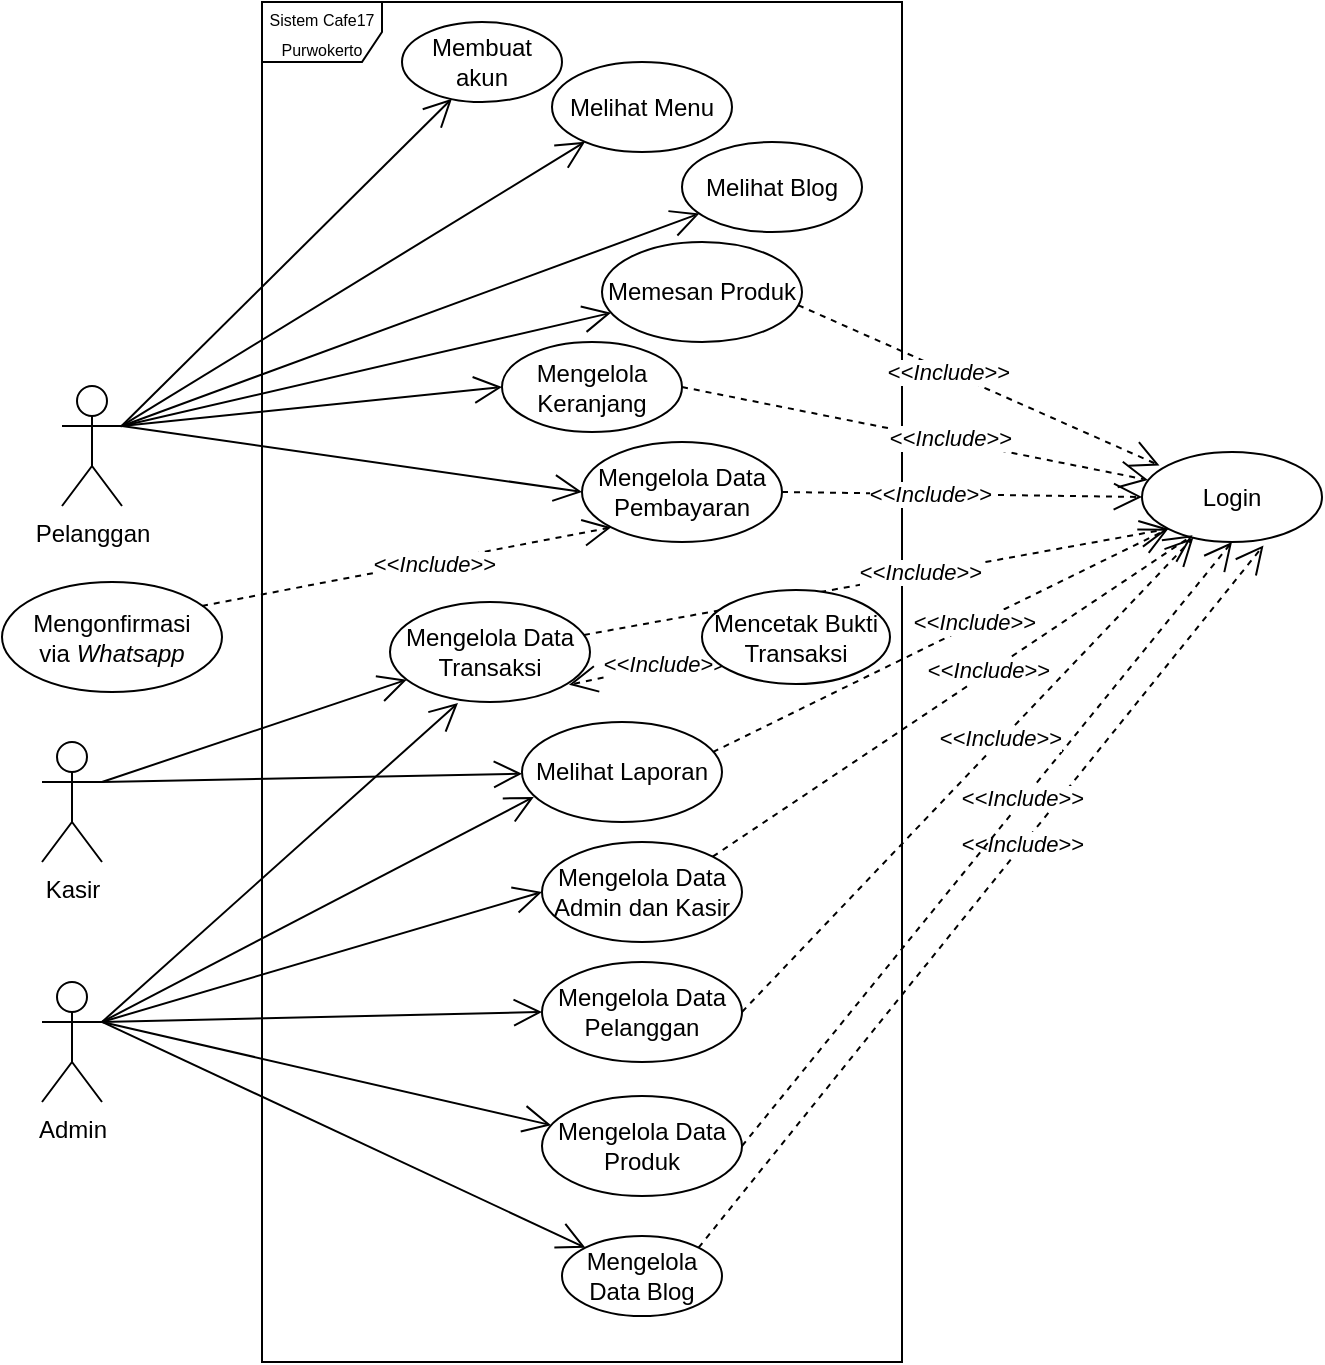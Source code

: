 <mxfile version="16.0.3" type="github" pages="11"><diagram id="j0XH334-E_OCAcwZl6di" name="Usecase"><mxGraphModel dx="868" dy="415" grid="1" gridSize="10" guides="1" tooltips="1" connect="1" arrows="1" fold="1" page="1" pageScale="1" pageWidth="827" pageHeight="1169" math="0" shadow="0"><root><mxCell id="rBiiECS7z7tVnE24ZR0C-0"/><mxCell id="rBiiECS7z7tVnE24ZR0C-1" parent="rBiiECS7z7tVnE24ZR0C-0"/><mxCell id="rBiiECS7z7tVnE24ZR0C-6" value="&lt;font style=&quot;font-size: 8px&quot;&gt;Sistem Cafe17 Purwokerto&lt;/font&gt;" style="shape=umlFrame;whiteSpace=wrap;html=1;" parent="rBiiECS7z7tVnE24ZR0C-1" vertex="1"><mxGeometry x="250" y="200" width="320" height="680" as="geometry"/></mxCell><mxCell id="rBiiECS7z7tVnE24ZR0C-2" value="Login" style="ellipse;whiteSpace=wrap;html=1;" parent="rBiiECS7z7tVnE24ZR0C-1" vertex="1"><mxGeometry x="690" y="425" width="90" height="45" as="geometry"/></mxCell><mxCell id="rBiiECS7z7tVnE24ZR0C-3" value="Kasir" style="shape=umlActor;verticalLabelPosition=bottom;verticalAlign=top;html=1;" parent="rBiiECS7z7tVnE24ZR0C-1" vertex="1"><mxGeometry x="140" y="570" width="30" height="60" as="geometry"/></mxCell><mxCell id="rBiiECS7z7tVnE24ZR0C-5" value="Pelanggan" style="shape=umlActor;verticalLabelPosition=bottom;verticalAlign=top;html=1;" parent="rBiiECS7z7tVnE24ZR0C-1" vertex="1"><mxGeometry x="150" y="392" width="30" height="60" as="geometry"/></mxCell><mxCell id="rBiiECS7z7tVnE24ZR0C-9" value="Melihat Blog" style="ellipse;whiteSpace=wrap;html=1;" parent="rBiiECS7z7tVnE24ZR0C-1" vertex="1"><mxGeometry x="460" y="270" width="90" height="45" as="geometry"/></mxCell><mxCell id="rBiiECS7z7tVnE24ZR0C-10" value="Memesan Produk" style="ellipse;whiteSpace=wrap;html=1;" parent="rBiiECS7z7tVnE24ZR0C-1" vertex="1"><mxGeometry x="420" y="320" width="100" height="50" as="geometry"/></mxCell><mxCell id="rBiiECS7z7tVnE24ZR0C-11" value="Mengelola Keranjang" style="ellipse;whiteSpace=wrap;html=1;" parent="rBiiECS7z7tVnE24ZR0C-1" vertex="1"><mxGeometry x="370" y="370" width="90" height="45" as="geometry"/></mxCell><mxCell id="rBiiECS7z7tVnE24ZR0C-12" value="Melihat Menu" style="ellipse;whiteSpace=wrap;html=1;" parent="rBiiECS7z7tVnE24ZR0C-1" vertex="1"><mxGeometry x="395" y="230" width="90" height="45" as="geometry"/></mxCell><mxCell id="rBiiECS7z7tVnE24ZR0C-33" value="" style="endArrow=open;endSize=12;html=1;rounded=0;strokeColor=default;exitX=0.975;exitY=0.339;exitDx=0;exitDy=0;exitPerimeter=0;" parent="rBiiECS7z7tVnE24ZR0C-1" source="rBiiECS7z7tVnE24ZR0C-5" target="rBiiECS7z7tVnE24ZR0C-12" edge="1"><mxGeometry width="160" relative="1" as="geometry"><mxPoint x="180" y="410" as="sourcePoint"/><mxPoint x="339.947" y="313.704" as="targetPoint"/></mxGeometry></mxCell><mxCell id="rBiiECS7z7tVnE24ZR0C-34" value="" style="endArrow=open;endSize=12;html=1;rounded=0;strokeColor=default;exitX=1;exitY=0.333;exitDx=0;exitDy=0;exitPerimeter=0;" parent="rBiiECS7z7tVnE24ZR0C-1" source="rBiiECS7z7tVnE24ZR0C-5" target="rBiiECS7z7tVnE24ZR0C-9" edge="1"><mxGeometry width="160" relative="1" as="geometry"><mxPoint x="189.25" y="422.34" as="sourcePoint"/><mxPoint x="310.177" y="385.174" as="targetPoint"/></mxGeometry></mxCell><mxCell id="rBiiECS7z7tVnE24ZR0C-35" value="" style="endArrow=open;endSize=12;html=1;rounded=0;strokeColor=default;dashed=1;entryX=0.097;entryY=0.149;entryDx=0;entryDy=0;entryPerimeter=0;exitX=0.98;exitY=0.631;exitDx=0;exitDy=0;exitPerimeter=0;" parent="rBiiECS7z7tVnE24ZR0C-1" source="rBiiECS7z7tVnE24ZR0C-10" target="rBiiECS7z7tVnE24ZR0C-2" edge="1"><mxGeometry width="160" relative="1" as="geometry"><mxPoint x="190" y="455" as="sourcePoint"/><mxPoint x="311.929" y="469.839" as="targetPoint"/><Array as="points"/></mxGeometry></mxCell><mxCell id="rBiiECS7z7tVnE24ZR0C-39" value="&amp;lt;&amp;lt;&lt;i&gt;Include&lt;/i&gt;&amp;gt;&amp;gt;" style="edgeLabel;html=1;align=center;verticalAlign=middle;resizable=0;points=[];" parent="rBiiECS7z7tVnE24ZR0C-35" vertex="1" connectable="0"><mxGeometry x="-0.177" relative="1" as="geometry"><mxPoint as="offset"/></mxGeometry></mxCell><mxCell id="rBiiECS7z7tVnE24ZR0C-38" value="" style="endArrow=open;endSize=12;html=1;rounded=0;strokeColor=default;dashed=1;exitX=1;exitY=0.5;exitDx=0;exitDy=0;entryX=0.033;entryY=0.311;entryDx=0;entryDy=0;entryPerimeter=0;" parent="rBiiECS7z7tVnE24ZR0C-1" source="rBiiECS7z7tVnE24ZR0C-11" target="rBiiECS7z7tVnE24ZR0C-2" edge="1"><mxGeometry width="160" relative="1" as="geometry"><mxPoint x="501.58" y="517.66" as="sourcePoint"/><mxPoint x="440.13" y="551.04" as="targetPoint"/><Array as="points"/></mxGeometry></mxCell><mxCell id="rBiiECS7z7tVnE24ZR0C-40" value="&amp;lt;&amp;lt;&lt;i&gt;Include&lt;/i&gt;&amp;gt;&amp;gt;" style="edgeLabel;html=1;align=center;verticalAlign=middle;resizable=0;points=[];" parent="rBiiECS7z7tVnE24ZR0C-38" vertex="1" connectable="0"><mxGeometry x="0.15" y="1" relative="1" as="geometry"><mxPoint as="offset"/></mxGeometry></mxCell><mxCell id="rBiiECS7z7tVnE24ZR0C-41" value="" style="endArrow=open;endSize=12;html=1;rounded=0;strokeColor=default;exitX=1;exitY=0.333;exitDx=0;exitDy=0;exitPerimeter=0;" parent="rBiiECS7z7tVnE24ZR0C-1" source="rBiiECS7z7tVnE24ZR0C-5" target="rBiiECS7z7tVnE24ZR0C-10" edge="1"><mxGeometry width="160" relative="1" as="geometry"><mxPoint x="180" y="410" as="sourcePoint"/><mxPoint x="323.68" y="451.088" as="targetPoint"/></mxGeometry></mxCell><mxCell id="rBiiECS7z7tVnE24ZR0C-42" value="" style="endArrow=open;endSize=12;html=1;rounded=0;strokeColor=default;exitX=1;exitY=0.333;exitDx=0;exitDy=0;exitPerimeter=0;entryX=0;entryY=0.5;entryDx=0;entryDy=0;" parent="rBiiECS7z7tVnE24ZR0C-1" source="rBiiECS7z7tVnE24ZR0C-5" target="rBiiECS7z7tVnE24ZR0C-11" edge="1"><mxGeometry width="160" relative="1" as="geometry"><mxPoint x="190" y="422" as="sourcePoint"/><mxPoint x="480.303" y="408.253" as="targetPoint"/></mxGeometry></mxCell><mxCell id="rBiiECS7z7tVnE24ZR0C-45" value="Membuat akun" style="ellipse;whiteSpace=wrap;html=1;" parent="rBiiECS7z7tVnE24ZR0C-1" vertex="1"><mxGeometry x="320" y="210" width="80" height="40" as="geometry"/></mxCell><mxCell id="rBiiECS7z7tVnE24ZR0C-46" value="" style="endArrow=open;endSize=12;html=1;rounded=0;strokeColor=default;entryX=0.312;entryY=0.958;entryDx=0;entryDy=0;entryPerimeter=0;exitX=0.993;exitY=0.334;exitDx=0;exitDy=0;exitPerimeter=0;" parent="rBiiECS7z7tVnE24ZR0C-1" source="rBiiECS7z7tVnE24ZR0C-5" target="rBiiECS7z7tVnE24ZR0C-45" edge="1"><mxGeometry width="160" relative="1" as="geometry"><mxPoint x="180" y="410" as="sourcePoint"/><mxPoint x="437.315" y="315.44" as="targetPoint"/></mxGeometry></mxCell><mxCell id="rBiiECS7z7tVnE24ZR0C-48" value="Mengonfirmasi via&amp;nbsp;&lt;i&gt;Whatsapp&lt;/i&gt;" style="ellipse;whiteSpace=wrap;html=1;" parent="rBiiECS7z7tVnE24ZR0C-1" vertex="1"><mxGeometry x="120" y="490" width="110" height="55" as="geometry"/></mxCell><mxCell id="rBiiECS7z7tVnE24ZR0C-49" value="" style="endArrow=open;endSize=12;html=1;rounded=0;strokeColor=default;exitX=0.909;exitY=0.218;exitDx=0;exitDy=0;exitPerimeter=0;dashed=1;entryX=0;entryY=1;entryDx=0;entryDy=0;" parent="rBiiECS7z7tVnE24ZR0C-1" source="rBiiECS7z7tVnE24ZR0C-48" target="g7E0sXzwXidlEMDf1RpI-0" edge="1"><mxGeometry width="160" relative="1" as="geometry"><mxPoint x="509.95" y="448.98" as="sourcePoint"/><mxPoint x="497.92" y="513.925" as="targetPoint"/></mxGeometry></mxCell><mxCell id="rBiiECS7z7tVnE24ZR0C-73" value="&amp;lt;&amp;lt;&lt;i&gt;Include&lt;/i&gt;&amp;gt;&amp;gt;" style="edgeLabel;html=1;align=center;verticalAlign=middle;resizable=0;points=[];" parent="rBiiECS7z7tVnE24ZR0C-49" vertex="1" connectable="0"><mxGeometry x="0.133" y="-1" relative="1" as="geometry"><mxPoint as="offset"/></mxGeometry></mxCell><mxCell id="rBiiECS7z7tVnE24ZR0C-53" value="Mengelola Data Transaksi" style="ellipse;whiteSpace=wrap;html=1;" parent="rBiiECS7z7tVnE24ZR0C-1" vertex="1"><mxGeometry x="314" y="500" width="100" height="50" as="geometry"/></mxCell><mxCell id="rBiiECS7z7tVnE24ZR0C-59" value="" style="endArrow=open;endSize=12;html=1;rounded=0;strokeColor=default;dashed=1;entryX=0;entryY=1;entryDx=0;entryDy=0;" parent="rBiiECS7z7tVnE24ZR0C-1" source="rBiiECS7z7tVnE24ZR0C-53" target="rBiiECS7z7tVnE24ZR0C-2" edge="1"><mxGeometry width="160" relative="1" as="geometry"><mxPoint x="420" y="497.5" as="sourcePoint"/><mxPoint x="603.96" y="446.565" as="targetPoint"/><Array as="points"/></mxGeometry></mxCell><mxCell id="rBiiECS7z7tVnE24ZR0C-60" value="&amp;lt;&amp;lt;&lt;i&gt;Include&lt;/i&gt;&amp;gt;&amp;gt;" style="edgeLabel;html=1;align=center;verticalAlign=middle;resizable=0;points=[];" parent="rBiiECS7z7tVnE24ZR0C-59" vertex="1" connectable="0"><mxGeometry x="0.15" y="1" relative="1" as="geometry"><mxPoint as="offset"/></mxGeometry></mxCell><mxCell id="rBiiECS7z7tVnE24ZR0C-62" value="" style="endArrow=open;endSize=12;html=1;rounded=0;strokeColor=default;dashed=1;entryX=0.895;entryY=0.828;entryDx=0;entryDy=0;entryPerimeter=0;" parent="rBiiECS7z7tVnE24ZR0C-1" source="rBiiECS7z7tVnE24ZR0C-57" target="rBiiECS7z7tVnE24ZR0C-53" edge="1"><mxGeometry width="160" relative="1" as="geometry"><mxPoint x="190" y="422" as="sourcePoint"/><mxPoint x="322.76" y="480.45" as="targetPoint"/></mxGeometry></mxCell><mxCell id="rBiiECS7z7tVnE24ZR0C-70" value="&amp;lt;&amp;lt;&lt;i&gt;Include&lt;/i&gt;&amp;gt;&amp;gt;" style="edgeLabel;html=1;align=center;verticalAlign=middle;resizable=0;points=[];" parent="rBiiECS7z7tVnE24ZR0C-62" vertex="1" connectable="0"><mxGeometry x="-0.339" y="-1" relative="1" as="geometry"><mxPoint as="offset"/></mxGeometry></mxCell><mxCell id="rBiiECS7z7tVnE24ZR0C-65" value="Melihat Laporan" style="ellipse;whiteSpace=wrap;html=1;" parent="rBiiECS7z7tVnE24ZR0C-1" vertex="1"><mxGeometry x="380" y="560" width="100" height="50" as="geometry"/></mxCell><mxCell id="rBiiECS7z7tVnE24ZR0C-66" value="" style="endArrow=open;endSize=12;html=1;rounded=0;strokeColor=default;exitX=1;exitY=0.333;exitDx=0;exitDy=0;exitPerimeter=0;" parent="rBiiECS7z7tVnE24ZR0C-1" source="rBiiECS7z7tVnE24ZR0C-3" target="rBiiECS7z7tVnE24ZR0C-53" edge="1"><mxGeometry width="160" relative="1" as="geometry"><mxPoint x="600" y="580" as="sourcePoint"/><mxPoint x="432.215" y="637.396" as="targetPoint"/></mxGeometry></mxCell><mxCell id="rBiiECS7z7tVnE24ZR0C-67" value="" style="endArrow=open;endSize=12;html=1;rounded=0;strokeColor=default;dashed=1;entryX=0;entryY=1;entryDx=0;entryDy=0;exitX=0.954;exitY=0.301;exitDx=0;exitDy=0;exitPerimeter=0;" parent="rBiiECS7z7tVnE24ZR0C-1" source="rBiiECS7z7tVnE24ZR0C-65" target="rBiiECS7z7tVnE24ZR0C-2" edge="1"><mxGeometry width="160" relative="1" as="geometry"><mxPoint x="427.79" y="634.34" as="sourcePoint"/><mxPoint x="613.18" y="455.41" as="targetPoint"/><Array as="points"/></mxGeometry></mxCell><mxCell id="rBiiECS7z7tVnE24ZR0C-68" value="&amp;lt;&amp;lt;&lt;i&gt;Include&lt;/i&gt;&amp;gt;&amp;gt;" style="edgeLabel;html=1;align=center;verticalAlign=middle;resizable=0;points=[];" parent="rBiiECS7z7tVnE24ZR0C-67" vertex="1" connectable="0"><mxGeometry x="0.15" y="1" relative="1" as="geometry"><mxPoint as="offset"/></mxGeometry></mxCell><mxCell id="rBiiECS7z7tVnE24ZR0C-71" value="Admin" style="shape=umlActor;verticalLabelPosition=bottom;verticalAlign=top;html=1;" parent="rBiiECS7z7tVnE24ZR0C-1" vertex="1"><mxGeometry x="140" y="690" width="30" height="60" as="geometry"/></mxCell><mxCell id="rBiiECS7z7tVnE24ZR0C-74" value="Mengelola Data Blog" style="ellipse;whiteSpace=wrap;html=1;" parent="rBiiECS7z7tVnE24ZR0C-1" vertex="1"><mxGeometry x="400" y="817" width="80" height="40" as="geometry"/></mxCell><mxCell id="rBiiECS7z7tVnE24ZR0C-75" value="Mengelola Data Admin dan Kasir" style="ellipse;whiteSpace=wrap;html=1;" parent="rBiiECS7z7tVnE24ZR0C-1" vertex="1"><mxGeometry x="390" y="620" width="100" height="50" as="geometry"/></mxCell><mxCell id="rBiiECS7z7tVnE24ZR0C-76" value="Mengelola Data Produk" style="ellipse;whiteSpace=wrap;html=1;" parent="rBiiECS7z7tVnE24ZR0C-1" vertex="1"><mxGeometry x="390" y="747" width="100" height="50" as="geometry"/></mxCell><mxCell id="rBiiECS7z7tVnE24ZR0C-77" value="" style="endArrow=open;endSize=12;html=1;rounded=0;strokeColor=default;exitX=1;exitY=0.333;exitDx=0;exitDy=0;exitPerimeter=0;entryX=0.34;entryY=1.01;entryDx=0;entryDy=0;entryPerimeter=0;" parent="rBiiECS7z7tVnE24ZR0C-1" source="rBiiECS7z7tVnE24ZR0C-71" target="rBiiECS7z7tVnE24ZR0C-53" edge="1"><mxGeometry width="160" relative="1" as="geometry"><mxPoint x="180" y="600" as="sourcePoint"/><mxPoint x="390" y="470" as="targetPoint"/></mxGeometry></mxCell><mxCell id="rBiiECS7z7tVnE24ZR0C-78" value="" style="endArrow=open;endSize=12;html=1;rounded=0;strokeColor=default;exitX=1;exitY=0.333;exitDx=0;exitDy=0;exitPerimeter=0;entryX=0.059;entryY=0.749;entryDx=0;entryDy=0;entryPerimeter=0;" parent="rBiiECS7z7tVnE24ZR0C-1" source="rBiiECS7z7tVnE24ZR0C-71" target="rBiiECS7z7tVnE24ZR0C-65" edge="1"><mxGeometry width="160" relative="1" as="geometry"><mxPoint x="180" y="720" as="sourcePoint"/><mxPoint x="400" y="480" as="targetPoint"/></mxGeometry></mxCell><mxCell id="rBiiECS7z7tVnE24ZR0C-79" value="" style="endArrow=open;endSize=12;html=1;rounded=0;strokeColor=default;exitX=1;exitY=0.333;exitDx=0;exitDy=0;exitPerimeter=0;entryX=0;entryY=0.5;entryDx=0;entryDy=0;" parent="rBiiECS7z7tVnE24ZR0C-1" source="rBiiECS7z7tVnE24ZR0C-71" target="rBiiECS7z7tVnE24ZR0C-75" edge="1"><mxGeometry width="160" relative="1" as="geometry"><mxPoint x="180" y="720" as="sourcePoint"/><mxPoint x="345.9" y="622.45" as="targetPoint"/></mxGeometry></mxCell><mxCell id="rBiiECS7z7tVnE24ZR0C-80" value="" style="endArrow=open;endSize=12;html=1;rounded=0;strokeColor=default;exitX=1;exitY=0.333;exitDx=0;exitDy=0;exitPerimeter=0;entryX=0;entryY=0;entryDx=0;entryDy=0;" parent="rBiiECS7z7tVnE24ZR0C-1" source="rBiiECS7z7tVnE24ZR0C-71" target="rBiiECS7z7tVnE24ZR0C-74" edge="1"><mxGeometry width="160" relative="1" as="geometry"><mxPoint x="180" y="720" as="sourcePoint"/><mxPoint x="424" y="665" as="targetPoint"/></mxGeometry></mxCell><mxCell id="rBiiECS7z7tVnE24ZR0C-81" value="" style="endArrow=open;endSize=12;html=1;rounded=0;strokeColor=default;" parent="rBiiECS7z7tVnE24ZR0C-1" target="rBiiECS7z7tVnE24ZR0C-76" edge="1"><mxGeometry width="160" relative="1" as="geometry"><mxPoint x="170" y="710" as="sourcePoint"/><mxPoint x="404.476" y="712.407" as="targetPoint"/></mxGeometry></mxCell><mxCell id="rBiiECS7z7tVnE24ZR0C-57" value="Mencetak Bukti Transaksi" style="ellipse;whiteSpace=wrap;html=1;" parent="rBiiECS7z7tVnE24ZR0C-1" vertex="1"><mxGeometry x="470" y="494" width="94" height="47" as="geometry"/></mxCell><mxCell id="rBiiECS7z7tVnE24ZR0C-83" value="" style="endArrow=open;endSize=12;html=1;rounded=0;strokeColor=default;exitX=1;exitY=0.333;exitDx=0;exitDy=0;exitPerimeter=0;" parent="rBiiECS7z7tVnE24ZR0C-1" source="rBiiECS7z7tVnE24ZR0C-3" target="rBiiECS7z7tVnE24ZR0C-65" edge="1"><mxGeometry width="160" relative="1" as="geometry"><mxPoint x="180" y="600" as="sourcePoint"/><mxPoint x="316.664" y="523.633" as="targetPoint"/></mxGeometry></mxCell><mxCell id="rBiiECS7z7tVnE24ZR0C-84" value="" style="endArrow=open;endSize=12;html=1;rounded=0;strokeColor=default;dashed=1;entryX=0.281;entryY=0.926;entryDx=0;entryDy=0;exitX=1;exitY=0;exitDx=0;exitDy=0;entryPerimeter=0;" parent="rBiiECS7z7tVnE24ZR0C-1" source="rBiiECS7z7tVnE24ZR0C-75" target="rBiiECS7z7tVnE24ZR0C-2" edge="1"><mxGeometry width="160" relative="1" as="geometry"><mxPoint x="510.4" y="595.05" as="sourcePoint"/><mxPoint x="613.18" y="455.41" as="targetPoint"/><Array as="points"/></mxGeometry></mxCell><mxCell id="rBiiECS7z7tVnE24ZR0C-85" value="&amp;lt;&amp;lt;&lt;i&gt;Include&lt;/i&gt;&amp;gt;&amp;gt;" style="edgeLabel;html=1;align=center;verticalAlign=middle;resizable=0;points=[];" parent="rBiiECS7z7tVnE24ZR0C-84" vertex="1" connectable="0"><mxGeometry x="0.15" y="1" relative="1" as="geometry"><mxPoint as="offset"/></mxGeometry></mxCell><mxCell id="rBiiECS7z7tVnE24ZR0C-86" value="" style="endArrow=open;endSize=12;html=1;rounded=0;strokeColor=default;dashed=1;entryX=0.675;entryY=1.038;entryDx=0;entryDy=0;exitX=1;exitY=0;exitDx=0;exitDy=0;entryPerimeter=0;" parent="rBiiECS7z7tVnE24ZR0C-1" source="rBiiECS7z7tVnE24ZR0C-74" target="rBiiECS7z7tVnE24ZR0C-2" edge="1"><mxGeometry width="160" relative="1" as="geometry"><mxPoint x="524" y="665" as="sourcePoint"/><mxPoint x="623.18" y="465.41" as="targetPoint"/><Array as="points"/></mxGeometry></mxCell><mxCell id="rBiiECS7z7tVnE24ZR0C-87" value="&amp;lt;&amp;lt;&lt;i&gt;Include&lt;/i&gt;&amp;gt;&amp;gt;" style="edgeLabel;html=1;align=center;verticalAlign=middle;resizable=0;points=[];" parent="rBiiECS7z7tVnE24ZR0C-86" vertex="1" connectable="0"><mxGeometry x="0.15" y="1" relative="1" as="geometry"><mxPoint as="offset"/></mxGeometry></mxCell><mxCell id="rBiiECS7z7tVnE24ZR0C-88" value="" style="endArrow=open;endSize=12;html=1;rounded=0;strokeColor=default;dashed=1;entryX=0.5;entryY=1;entryDx=0;entryDy=0;exitX=1;exitY=0.5;exitDx=0;exitDy=0;" parent="rBiiECS7z7tVnE24ZR0C-1" source="rBiiECS7z7tVnE24ZR0C-76" target="rBiiECS7z7tVnE24ZR0C-2" edge="1"><mxGeometry width="160" relative="1" as="geometry"><mxPoint x="515.0" y="717.5" as="sourcePoint"/><mxPoint x="758.32" y="478.335" as="targetPoint"/><Array as="points"/></mxGeometry></mxCell><mxCell id="rBiiECS7z7tVnE24ZR0C-89" value="&amp;lt;&amp;lt;&lt;i&gt;Include&lt;/i&gt;&amp;gt;&amp;gt;" style="edgeLabel;html=1;align=center;verticalAlign=middle;resizable=0;points=[];" parent="rBiiECS7z7tVnE24ZR0C-88" vertex="1" connectable="0"><mxGeometry x="0.15" y="1" relative="1" as="geometry"><mxPoint as="offset"/></mxGeometry></mxCell><mxCell id="rBiiECS7z7tVnE24ZR0C-90" value="Mengelola Data Pelanggan" style="ellipse;whiteSpace=wrap;html=1;" parent="rBiiECS7z7tVnE24ZR0C-1" vertex="1"><mxGeometry x="390" y="680" width="100" height="50" as="geometry"/></mxCell><mxCell id="rBiiECS7z7tVnE24ZR0C-94" value="" style="endArrow=open;endSize=12;html=1;rounded=0;strokeColor=default;dashed=1;exitX=1;exitY=0.5;exitDx=0;exitDy=0;" parent="rBiiECS7z7tVnE24ZR0C-1" source="rBiiECS7z7tVnE24ZR0C-90" target="rBiiECS7z7tVnE24ZR0C-2" edge="1"><mxGeometry width="160" relative="1" as="geometry"><mxPoint x="510" y="765" as="sourcePoint"/><mxPoint x="762.73" y="478.425" as="targetPoint"/><Array as="points"/></mxGeometry></mxCell><mxCell id="rBiiECS7z7tVnE24ZR0C-95" value="&amp;lt;&amp;lt;&lt;i&gt;Include&lt;/i&gt;&amp;gt;&amp;gt;" style="edgeLabel;html=1;align=center;verticalAlign=middle;resizable=0;points=[];" parent="rBiiECS7z7tVnE24ZR0C-94" vertex="1" connectable="0"><mxGeometry x="0.15" y="1" relative="1" as="geometry"><mxPoint as="offset"/></mxGeometry></mxCell><mxCell id="6-1zTbqOGNAhqkhPrihs-5" value="" style="endArrow=open;endSize=12;html=1;rounded=0;strokeColor=default;entryX=0;entryY=0.5;entryDx=0;entryDy=0;" parent="rBiiECS7z7tVnE24ZR0C-1" target="rBiiECS7z7tVnE24ZR0C-90" edge="1"><mxGeometry width="160" relative="1" as="geometry"><mxPoint x="170" y="710" as="sourcePoint"/><mxPoint x="400" y="655" as="targetPoint"/></mxGeometry></mxCell><mxCell id="g7E0sXzwXidlEMDf1RpI-0" value="Mengelola Data Pembayaran" style="ellipse;whiteSpace=wrap;html=1;" parent="rBiiECS7z7tVnE24ZR0C-1" vertex="1"><mxGeometry x="410" y="420" width="100" height="50" as="geometry"/></mxCell><mxCell id="g7E0sXzwXidlEMDf1RpI-2" value="" style="endArrow=open;endSize=12;html=1;rounded=0;strokeColor=default;entryX=0;entryY=0.5;entryDx=0;entryDy=0;exitX=1;exitY=0.333;exitDx=0;exitDy=0;exitPerimeter=0;" parent="rBiiECS7z7tVnE24ZR0C-1" source="rBiiECS7z7tVnE24ZR0C-5" target="g7E0sXzwXidlEMDf1RpI-0" edge="1"><mxGeometry width="160" relative="1" as="geometry"><mxPoint x="180" y="410" as="sourcePoint"/><mxPoint x="354.96" y="258.32" as="targetPoint"/></mxGeometry></mxCell><mxCell id="g7E0sXzwXidlEMDf1RpI-4" value="" style="endArrow=open;endSize=12;html=1;rounded=0;strokeColor=default;dashed=1;entryX=0;entryY=0.5;entryDx=0;entryDy=0;exitX=1;exitY=0.5;exitDx=0;exitDy=0;" parent="rBiiECS7z7tVnE24ZR0C-1" source="g7E0sXzwXidlEMDf1RpI-0" target="rBiiECS7z7tVnE24ZR0C-2" edge="1"><mxGeometry width="160" relative="1" as="geometry"><mxPoint x="550" y="320.0" as="sourcePoint"/><mxPoint x="730.73" y="400.155" as="targetPoint"/><Array as="points"/></mxGeometry></mxCell><mxCell id="g7E0sXzwXidlEMDf1RpI-5" value="&amp;lt;&amp;lt;&lt;i&gt;Include&lt;/i&gt;&amp;gt;&amp;gt;" style="edgeLabel;html=1;align=center;verticalAlign=middle;resizable=0;points=[];" parent="g7E0sXzwXidlEMDf1RpI-4" vertex="1" connectable="0"><mxGeometry x="-0.177" relative="1" as="geometry"><mxPoint as="offset"/></mxGeometry></mxCell></root></mxGraphModel></diagram><diagram id="v6UqELGrU9g84Zir3722" name="Melihat Laporan"><mxGraphModel dx="868" dy="472" grid="1" gridSize="10" guides="1" tooltips="1" connect="1" arrows="1" fold="1" page="1" pageScale="1" pageWidth="850" pageHeight="1100" math="0" shadow="0"><root><mxCell id="un0A6GSOPfImpLD6TJl8-0"/><mxCell id="un0A6GSOPfImpLD6TJl8-1" parent="un0A6GSOPfImpLD6TJl8-0"/><mxCell id="un0A6GSOPfImpLD6TJl8-2" value="Melihat Laporan" style="swimlane;childLayout=stackLayout;resizeParent=1;resizeParentMax=0;startSize=20;fontSize=11;" parent="un0A6GSOPfImpLD6TJl8-1" vertex="1"><mxGeometry x="180" y="40" width="460" height="550" as="geometry"/></mxCell><mxCell id="un0A6GSOPfImpLD6TJl8-3" value="Admin" style="swimlane;startSize=20;fontSize=11;" parent="un0A6GSOPfImpLD6TJl8-2" vertex="1"><mxGeometry y="20" width="170" height="530" as="geometry"/></mxCell><mxCell id="lN7Rc28YmzoVXG30P-OV-11" style="edgeStyle=orthogonalEdgeStyle;rounded=0;orthogonalLoop=1;jettySize=auto;html=1;entryX=0.5;entryY=0;entryDx=0;entryDy=0;" parent="un0A6GSOPfImpLD6TJl8-3" source="un0A6GSOPfImpLD6TJl8-6" target="lN7Rc28YmzoVXG30P-OV-1" edge="1"><mxGeometry relative="1" as="geometry"/></mxCell><mxCell id="un0A6GSOPfImpLD6TJl8-6" value="" style="ellipse;html=1;shape=endState;fillColor=#000000;strokeColor=#000000;strokeWidth=4;" parent="un0A6GSOPfImpLD6TJl8-3" vertex="1"><mxGeometry x="70" y="40" width="30" height="30" as="geometry"/></mxCell><mxCell id="lN7Rc28YmzoVXG30P-OV-1" value="&lt;font style=&quot;font-size: 11px&quot;&gt;Masukan Username dan Password&lt;/font&gt;" style="rounded=1;whiteSpace=wrap;html=1;" parent="un0A6GSOPfImpLD6TJl8-3" vertex="1"><mxGeometry x="36.25" y="100" width="97.5" height="60" as="geometry"/></mxCell><mxCell id="lN7Rc28YmzoVXG30P-OV-19" value="&lt;font style=&quot;font-size: 11px&quot;&gt;Masuk ke Menu Laporan&lt;/font&gt;" style="rounded=1;whiteSpace=wrap;html=1;" parent="un0A6GSOPfImpLD6TJl8-3" vertex="1"><mxGeometry x="40" y="210" width="110" height="40" as="geometry"/></mxCell><mxCell id="BDmUkL3HyEbuv1y_MNyB-0" value="&lt;font style=&quot;font-size: 11px&quot;&gt;Mengisi Tanggal pada Form Laporan&lt;/font&gt;" style="rounded=1;whiteSpace=wrap;html=1;" parent="un0A6GSOPfImpLD6TJl8-3" vertex="1"><mxGeometry x="35" y="360" width="120" height="50" as="geometry"/></mxCell><mxCell id="un0A6GSOPfImpLD6TJl8-4" value="Sistem" style="swimlane;startSize=20;fontSize=11;" parent="un0A6GSOPfImpLD6TJl8-2" vertex="1"><mxGeometry x="170" y="20" width="160" height="530" as="geometry"/></mxCell><mxCell id="lN7Rc28YmzoVXG30P-OV-3" value="&lt;font style=&quot;font-size: 11px&quot;&gt;Memperoses Username dan Password&amp;nbsp;&amp;nbsp;&lt;/font&gt;" style="rounded=1;whiteSpace=wrap;html=1;" parent="un0A6GSOPfImpLD6TJl8-4" vertex="1"><mxGeometry x="30" y="110" width="110" height="40" as="geometry"/></mxCell><mxCell id="lN7Rc28YmzoVXG30P-OV-0" value="&lt;font style=&quot;font-size: 11px&quot;&gt;Menampilkan Beranda&lt;/font&gt;" style="rounded=1;whiteSpace=wrap;html=1;" parent="un0A6GSOPfImpLD6TJl8-4" vertex="1"><mxGeometry x="30" y="215" width="100" height="30" as="geometry"/></mxCell><mxCell id="lN7Rc28YmzoVXG30P-OV-21" value="&lt;font style=&quot;font-size: 11px&quot;&gt;Menampilkan Form Laporan&lt;/font&gt;" style="rounded=1;whiteSpace=wrap;html=1;" parent="un0A6GSOPfImpLD6TJl8-4" vertex="1"><mxGeometry x="20" y="270" width="120" height="50" as="geometry"/></mxCell><mxCell id="BDmUkL3HyEbuv1y_MNyB-3" value="&lt;font style=&quot;font-size: 11px&quot;&gt;Menampilakan Tampilan Laporan Berdasarkan input Tanggal&lt;/font&gt;" style="rounded=1;whiteSpace=wrap;html=1;" parent="un0A6GSOPfImpLD6TJl8-4" vertex="1"><mxGeometry x="25" y="350" width="120" height="70" as="geometry"/></mxCell><mxCell id="BDmUkL3HyEbuv1y_MNyB-9" value="" style="ellipse;html=1;shape=endState;fillColor=#000000;strokeColor=#000000;" parent="un0A6GSOPfImpLD6TJl8-4" vertex="1"><mxGeometry x="70" y="470" width="30" height="30" as="geometry"/></mxCell><mxCell id="BDmUkL3HyEbuv1y_MNyB-10" style="edgeStyle=orthogonalEdgeStyle;rounded=0;orthogonalLoop=1;jettySize=auto;html=1;entryX=0.5;entryY=0;entryDx=0;entryDy=0;" parent="un0A6GSOPfImpLD6TJl8-4" source="BDmUkL3HyEbuv1y_MNyB-3" target="BDmUkL3HyEbuv1y_MNyB-9" edge="1"><mxGeometry relative="1" as="geometry"><mxPoint x="85" y="450" as="targetPoint"/></mxGeometry></mxCell><mxCell id="un0A6GSOPfImpLD6TJl8-5" value="Database" style="swimlane;startSize=20;fontSize=11;" parent="un0A6GSOPfImpLD6TJl8-2" vertex="1"><mxGeometry x="330" y="20" width="130" height="530" as="geometry"/></mxCell><mxCell id="lN7Rc28YmzoVXG30P-OV-7" value="" style="rhombus;whiteSpace=wrap;html=1;" parent="un0A6GSOPfImpLD6TJl8-5" vertex="1"><mxGeometry x="37" y="160" width="56" height="50" as="geometry"/></mxCell><mxCell id="lN7Rc28YmzoVXG30P-OV-15" value="&lt;font style=&quot;font-size: 10px&quot;&gt;Validasi&lt;/font&gt;" style="text;html=1;align=center;verticalAlign=middle;resizable=0;points=[];autosize=1;strokeColor=none;fillColor=none;" parent="un0A6GSOPfImpLD6TJl8-5" vertex="1"><mxGeometry x="75" y="190" width="50" height="20" as="geometry"/></mxCell><mxCell id="lN7Rc28YmzoVXG30P-OV-8" style="edgeStyle=orthogonalEdgeStyle;rounded=0;orthogonalLoop=1;jettySize=auto;html=1;entryX=0.5;entryY=0;entryDx=0;entryDy=0;" parent="un0A6GSOPfImpLD6TJl8-2" source="lN7Rc28YmzoVXG30P-OV-3" target="lN7Rc28YmzoVXG30P-OV-7" edge="1"><mxGeometry relative="1" as="geometry"/></mxCell><mxCell id="lN7Rc28YmzoVXG30P-OV-10" style="edgeStyle=orthogonalEdgeStyle;rounded=0;orthogonalLoop=1;jettySize=auto;html=1;entryX=0;entryY=0.5;entryDx=0;entryDy=0;" parent="un0A6GSOPfImpLD6TJl8-2" source="lN7Rc28YmzoVXG30P-OV-1" target="lN7Rc28YmzoVXG30P-OV-3" edge="1"><mxGeometry relative="1" as="geometry"/></mxCell><mxCell id="lN7Rc28YmzoVXG30P-OV-13" style="edgeStyle=orthogonalEdgeStyle;rounded=0;orthogonalLoop=1;jettySize=auto;html=1;entryX=1;entryY=0.5;entryDx=0;entryDy=0;" parent="un0A6GSOPfImpLD6TJl8-2" source="lN7Rc28YmzoVXG30P-OV-7" target="lN7Rc28YmzoVXG30P-OV-0" edge="1"><mxGeometry relative="1" as="geometry"><Array as="points"><mxPoint x="395" y="250"/></Array></mxGeometry></mxCell><mxCell id="lN7Rc28YmzoVXG30P-OV-14" value="Ya" style="edgeLabel;html=1;align=center;verticalAlign=middle;resizable=0;points=[];" parent="lN7Rc28YmzoVXG30P-OV-13" vertex="1" connectable="0"><mxGeometry x="-0.054" y="1" relative="1" as="geometry"><mxPoint as="offset"/></mxGeometry></mxCell><mxCell id="lN7Rc28YmzoVXG30P-OV-16" style="edgeStyle=orthogonalEdgeStyle;rounded=0;orthogonalLoop=1;jettySize=auto;html=1;entryX=0.5;entryY=1;entryDx=0;entryDy=0;fontSize=10;" parent="un0A6GSOPfImpLD6TJl8-2" source="lN7Rc28YmzoVXG30P-OV-7" target="lN7Rc28YmzoVXG30P-OV-1" edge="1"><mxGeometry relative="1" as="geometry"/></mxCell><mxCell id="lN7Rc28YmzoVXG30P-OV-17" value="Tidak" style="edgeLabel;html=1;align=center;verticalAlign=middle;resizable=0;points=[];fontSize=10;" parent="lN7Rc28YmzoVXG30P-OV-16" vertex="1" connectable="0"><mxGeometry x="-0.186" y="-2" relative="1" as="geometry"><mxPoint as="offset"/></mxGeometry></mxCell><mxCell id="lN7Rc28YmzoVXG30P-OV-20" style="edgeStyle=orthogonalEdgeStyle;rounded=0;orthogonalLoop=1;jettySize=auto;html=1;fontSize=10;entryX=0;entryY=0.5;entryDx=0;entryDy=0;" parent="un0A6GSOPfImpLD6TJl8-2" source="lN7Rc28YmzoVXG30P-OV-19" target="lN7Rc28YmzoVXG30P-OV-21" edge="1"><mxGeometry relative="1" as="geometry"><mxPoint x="95" y="320" as="targetPoint"/><Array as="points"><mxPoint x="95" y="315"/></Array></mxGeometry></mxCell><mxCell id="BDmUkL3HyEbuv1y_MNyB-2" style="edgeStyle=orthogonalEdgeStyle;rounded=0;orthogonalLoop=1;jettySize=auto;html=1;exitX=0.5;exitY=1;exitDx=0;exitDy=0;" parent="un0A6GSOPfImpLD6TJl8-2" source="lN7Rc28YmzoVXG30P-OV-21" target="BDmUkL3HyEbuv1y_MNyB-0" edge="1"><mxGeometry relative="1" as="geometry"><Array as="points"><mxPoint x="250" y="350"/><mxPoint x="95" y="350"/></Array></mxGeometry></mxCell><mxCell id="BDmUkL3HyEbuv1y_MNyB-8" style="edgeStyle=orthogonalEdgeStyle;rounded=0;orthogonalLoop=1;jettySize=auto;html=1;entryX=0;entryY=0.5;entryDx=0;entryDy=0;" parent="un0A6GSOPfImpLD6TJl8-2" source="BDmUkL3HyEbuv1y_MNyB-0" target="BDmUkL3HyEbuv1y_MNyB-3" edge="1"><mxGeometry relative="1" as="geometry"/></mxCell><mxCell id="BDmUkL3HyEbuv1y_MNyB-11" style="edgeStyle=orthogonalEdgeStyle;rounded=0;orthogonalLoop=1;jettySize=auto;html=1;entryX=1;entryY=0.5;entryDx=0;entryDy=0;" parent="un0A6GSOPfImpLD6TJl8-2" source="lN7Rc28YmzoVXG30P-OV-0" target="lN7Rc28YmzoVXG30P-OV-19" edge="1"><mxGeometry relative="1" as="geometry"/></mxCell></root></mxGraphModel></diagram><diagram id="6J_BcbCmLijFwanlzEG_" name="Mengelola Data Pelanggan"><mxGraphModel dx="868" dy="472" grid="1" gridSize="10" guides="1" tooltips="1" connect="1" arrows="1" fold="1" page="1" pageScale="1" pageWidth="850" pageHeight="1100" math="0" shadow="0"><root><mxCell id="kbh4lL8MDkKRwIiwtFab-0"/><mxCell id="kbh4lL8MDkKRwIiwtFab-1" parent="kbh4lL8MDkKRwIiwtFab-0"/><mxCell id="kbh4lL8MDkKRwIiwtFab-2" value="Mengelola Data Pelanggan" style="swimlane;childLayout=stackLayout;resizeParent=1;resizeParentMax=0;startSize=20;fontSize=11;" parent="kbh4lL8MDkKRwIiwtFab-1" vertex="1"><mxGeometry x="220" y="100" width="460" height="480" as="geometry"/></mxCell><mxCell id="kbh4lL8MDkKRwIiwtFab-3" value="Petugas" style="swimlane;startSize=20;fontSize=11;" parent="kbh4lL8MDkKRwIiwtFab-2" vertex="1"><mxGeometry y="20" width="150" height="460" as="geometry"/></mxCell><mxCell id="kbh4lL8MDkKRwIiwtFab-12" style="edgeStyle=orthogonalEdgeStyle;rounded=0;orthogonalLoop=1;jettySize=auto;html=1;" parent="kbh4lL8MDkKRwIiwtFab-3" source="kbh4lL8MDkKRwIiwtFab-10" target="kbh4lL8MDkKRwIiwtFab-11" edge="1"><mxGeometry relative="1" as="geometry"/></mxCell><mxCell id="kbh4lL8MDkKRwIiwtFab-10" value="" style="ellipse;html=1;shape=endState;fillColor=#000000;strokeColor=#000000;strokeWidth=4;" parent="kbh4lL8MDkKRwIiwtFab-3" vertex="1"><mxGeometry x="60" y="30" width="30" height="30" as="geometry"/></mxCell><mxCell id="kbh4lL8MDkKRwIiwtFab-11" value="&lt;font style=&quot;font-size: 11px&quot;&gt;Masukan Username dan Password&lt;/font&gt;" style="rounded=1;whiteSpace=wrap;html=1;strokeColor=#000000;strokeWidth=1;" parent="kbh4lL8MDkKRwIiwtFab-3" vertex="1"><mxGeometry x="30" y="90" width="90" height="50" as="geometry"/></mxCell><mxCell id="kbh4lL8MDkKRwIiwtFab-23" value="&lt;font style=&quot;font-size: 11px&quot;&gt;Masuk ke Menu Data Pelanggan&lt;/font&gt;" style="rounded=1;whiteSpace=wrap;html=1;strokeColor=#000000;strokeWidth=1;" parent="kbh4lL8MDkKRwIiwtFab-3" vertex="1"><mxGeometry x="30" y="180" width="90" height="50" as="geometry"/></mxCell><mxCell id="kbh4lL8MDkKRwIiwtFab-4" value="Sistem" style="swimlane;startSize=20;fontSize=11;" parent="kbh4lL8MDkKRwIiwtFab-2" vertex="1"><mxGeometry x="150" y="20" width="170" height="460" as="geometry"/></mxCell><mxCell id="kbh4lL8MDkKRwIiwtFab-13" value="&lt;font style=&quot;font-size: 11px&quot;&gt;Memperoses Username dan Password&lt;/font&gt;" style="rounded=1;whiteSpace=wrap;html=1;strokeColor=#000000;strokeWidth=1;" parent="kbh4lL8MDkKRwIiwtFab-4" vertex="1"><mxGeometry x="22.5" y="95" width="125" height="40" as="geometry"/></mxCell><mxCell id="kbh4lL8MDkKRwIiwtFab-15" value="&lt;font style=&quot;font-size: 11px&quot;&gt;Memperoses Username dan Password&lt;/font&gt;" style="rounded=1;whiteSpace=wrap;html=1;strokeColor=#000000;strokeWidth=1;" parent="kbh4lL8MDkKRwIiwtFab-4" vertex="1"><mxGeometry x="17.5" y="185" width="125" height="40" as="geometry"/></mxCell><mxCell id="kbh4lL8MDkKRwIiwtFab-28" value="" style="edgeStyle=orthogonalEdgeStyle;rounded=0;orthogonalLoop=1;jettySize=auto;html=1;fontSize=11;" parent="kbh4lL8MDkKRwIiwtFab-4" source="kbh4lL8MDkKRwIiwtFab-25" target="kbh4lL8MDkKRwIiwtFab-27" edge="1"><mxGeometry relative="1" as="geometry"/></mxCell><mxCell id="kbh4lL8MDkKRwIiwtFab-25" value="&lt;font style=&quot;font-size: 11px&quot;&gt;Menampilkan Tabel Data Pelanggan&lt;/font&gt;" style="rounded=1;whiteSpace=wrap;html=1;strokeColor=#000000;strokeWidth=1;" parent="kbh4lL8MDkKRwIiwtFab-4" vertex="1"><mxGeometry x="32.5" y="260" width="115" height="40" as="geometry"/></mxCell><mxCell id="kbh4lL8MDkKRwIiwtFab-27" value="" style="ellipse;html=1;shape=endState;fillColor=#000000;strokeColor=#000000;fontSize=11;" parent="kbh4lL8MDkKRwIiwtFab-4" vertex="1"><mxGeometry x="70" y="340" width="40" height="40" as="geometry"/></mxCell><mxCell id="kbh4lL8MDkKRwIiwtFab-5" value="Database" style="swimlane;startSize=20;fontSize=11;" parent="kbh4lL8MDkKRwIiwtFab-2" vertex="1"><mxGeometry x="320" y="20" width="140" height="460" as="geometry"/></mxCell><mxCell id="kbh4lL8MDkKRwIiwtFab-16" value="" style="rhombus;whiteSpace=wrap;html=1;fontSize=11;strokeColor=#000000;strokeWidth=1;" parent="kbh4lL8MDkKRwIiwtFab-5" vertex="1"><mxGeometry x="45" y="135" width="50" height="50" as="geometry"/></mxCell><mxCell id="kbh4lL8MDkKRwIiwtFab-19" value="Validasi" style="text;html=1;strokeColor=none;fillColor=none;align=center;verticalAlign=middle;whiteSpace=wrap;rounded=0;fontSize=11;" parent="kbh4lL8MDkKRwIiwtFab-5" vertex="1"><mxGeometry x="70" y="170" width="60" height="30" as="geometry"/></mxCell><mxCell id="kbh4lL8MDkKRwIiwtFab-14" style="edgeStyle=orthogonalEdgeStyle;rounded=0;orthogonalLoop=1;jettySize=auto;html=1;entryX=0;entryY=0.5;entryDx=0;entryDy=0;fontSize=11;" parent="kbh4lL8MDkKRwIiwtFab-2" source="kbh4lL8MDkKRwIiwtFab-11" target="kbh4lL8MDkKRwIiwtFab-13" edge="1"><mxGeometry relative="1" as="geometry"/></mxCell><mxCell id="kbh4lL8MDkKRwIiwtFab-17" style="edgeStyle=orthogonalEdgeStyle;rounded=0;orthogonalLoop=1;jettySize=auto;html=1;entryX=0.5;entryY=0;entryDx=0;entryDy=0;fontSize=11;" parent="kbh4lL8MDkKRwIiwtFab-2" source="kbh4lL8MDkKRwIiwtFab-13" target="kbh4lL8MDkKRwIiwtFab-16" edge="1"><mxGeometry relative="1" as="geometry"/></mxCell><mxCell id="kbh4lL8MDkKRwIiwtFab-18" style="edgeStyle=orthogonalEdgeStyle;rounded=0;orthogonalLoop=1;jettySize=auto;html=1;entryX=1;entryY=0.5;entryDx=0;entryDy=0;fontSize=11;" parent="kbh4lL8MDkKRwIiwtFab-2" source="kbh4lL8MDkKRwIiwtFab-16" target="kbh4lL8MDkKRwIiwtFab-15" edge="1"><mxGeometry relative="1" as="geometry"><Array as="points"><mxPoint x="390" y="225"/></Array></mxGeometry></mxCell><mxCell id="kbh4lL8MDkKRwIiwtFab-22" value="Ya" style="edgeLabel;html=1;align=center;verticalAlign=middle;resizable=0;points=[];fontSize=11;" parent="kbh4lL8MDkKRwIiwtFab-18" vertex="1" connectable="0"><mxGeometry x="-0.081" relative="1" as="geometry"><mxPoint as="offset"/></mxGeometry></mxCell><mxCell id="kbh4lL8MDkKRwIiwtFab-20" style="edgeStyle=orthogonalEdgeStyle;rounded=0;orthogonalLoop=1;jettySize=auto;html=1;entryX=0.5;entryY=1;entryDx=0;entryDy=0;fontSize=11;" parent="kbh4lL8MDkKRwIiwtFab-2" source="kbh4lL8MDkKRwIiwtFab-16" target="kbh4lL8MDkKRwIiwtFab-11" edge="1"><mxGeometry relative="1" as="geometry"/></mxCell><mxCell id="kbh4lL8MDkKRwIiwtFab-21" value="Tidak" style="edgeLabel;html=1;align=center;verticalAlign=middle;resizable=0;points=[];fontSize=11;" parent="kbh4lL8MDkKRwIiwtFab-20" vertex="1" connectable="0"><mxGeometry x="-0.181" y="1" relative="1" as="geometry"><mxPoint as="offset"/></mxGeometry></mxCell><mxCell id="kbh4lL8MDkKRwIiwtFab-24" style="edgeStyle=orthogonalEdgeStyle;rounded=0;orthogonalLoop=1;jettySize=auto;html=1;entryX=1;entryY=0.5;entryDx=0;entryDy=0;fontSize=11;" parent="kbh4lL8MDkKRwIiwtFab-2" source="kbh4lL8MDkKRwIiwtFab-15" target="kbh4lL8MDkKRwIiwtFab-23" edge="1"><mxGeometry relative="1" as="geometry"/></mxCell><mxCell id="kbh4lL8MDkKRwIiwtFab-26" style="edgeStyle=orthogonalEdgeStyle;rounded=0;orthogonalLoop=1;jettySize=auto;html=1;entryX=0;entryY=0.5;entryDx=0;entryDy=0;fontSize=11;" parent="kbh4lL8MDkKRwIiwtFab-2" source="kbh4lL8MDkKRwIiwtFab-23" target="kbh4lL8MDkKRwIiwtFab-25" edge="1"><mxGeometry relative="1" as="geometry"><Array as="points"><mxPoint x="75" y="300"/></Array></mxGeometry></mxCell></root></mxGraphModel></diagram><diagram id="CveW0hIPM5FUPF7INF4G" name="Melihat Blog"><mxGraphModel dx="868" dy="415" grid="1" gridSize="10" guides="1" tooltips="1" connect="1" arrows="1" fold="1" page="1" pageScale="1" pageWidth="850" pageHeight="1100" math="0" shadow="0"><root><mxCell id="ybzFKEfyzTHMz-8Tb-qH-0"/><mxCell id="ybzFKEfyzTHMz-8Tb-qH-1" parent="ybzFKEfyzTHMz-8Tb-qH-0"/><mxCell id="QkjvrTIzdinRKm5QO0Fi-0" value="Melihat Blog" style="swimlane;childLayout=stackLayout;resizeParent=1;resizeParentMax=0;startSize=20;" parent="ybzFKEfyzTHMz-8Tb-qH-1" vertex="1"><mxGeometry x="245" y="60" width="440" height="400" as="geometry"/></mxCell><mxCell id="QkjvrTIzdinRKm5QO0Fi-1" value="User" style="swimlane;startSize=20;" parent="QkjvrTIzdinRKm5QO0Fi-0" vertex="1"><mxGeometry y="20" width="150" height="380" as="geometry"/></mxCell><mxCell id="QkjvrTIzdinRKm5QO0Fi-6" value="Masuk Halaman Blog&amp;nbsp;" style="rounded=1;whiteSpace=wrap;html=1;strokeColor=#000000;strokeWidth=1;fillColor=#FFFFFF;" parent="QkjvrTIzdinRKm5QO0Fi-1" vertex="1"><mxGeometry x="27.5" y="100" width="95" height="60" as="geometry"/></mxCell><mxCell id="mHUAtDY4It0_-p1ZBXzN-0" value="" style="ellipse;html=1;shape=startState;fillColor=#000000;strokeColor=#000000;fontSize=11;" parent="QkjvrTIzdinRKm5QO0Fi-1" vertex="1"><mxGeometry x="60" y="30" width="30" height="30" as="geometry"/></mxCell><mxCell id="mHUAtDY4It0_-p1ZBXzN-1" value="" style="edgeStyle=orthogonalEdgeStyle;html=1;verticalAlign=bottom;endArrow=open;endSize=8;strokeColor=#000000;rounded=0;fontSize=11;entryX=0.5;entryY=0;entryDx=0;entryDy=0;" parent="QkjvrTIzdinRKm5QO0Fi-1" source="mHUAtDY4It0_-p1ZBXzN-0" target="QkjvrTIzdinRKm5QO0Fi-6" edge="1"><mxGeometry relative="1" as="geometry"><mxPoint x="75" y="80" as="targetPoint"/></mxGeometry></mxCell><mxCell id="KynfRX2chX9egcLLcpSg-0" value="Melihat Detail" style="rounded=1;whiteSpace=wrap;html=1;fontSize=11;strokeColor=#000000;" parent="QkjvrTIzdinRKm5QO0Fi-1" vertex="1"><mxGeometry x="25" y="210" width="100" height="60" as="geometry"/></mxCell><mxCell id="QkjvrTIzdinRKm5QO0Fi-2" value="Sistem" style="swimlane;startSize=20;" parent="QkjvrTIzdinRKm5QO0Fi-0" vertex="1"><mxGeometry x="150" y="20" width="150" height="380" as="geometry"/></mxCell><mxCell id="QkjvrTIzdinRKm5QO0Fi-9" value="Menampilkan Daftar Blog" style="rounded=1;whiteSpace=wrap;html=1;strokeColor=#000000;strokeWidth=1;fillColor=#FFFFFF;" parent="QkjvrTIzdinRKm5QO0Fi-2" vertex="1"><mxGeometry x="15" y="110" width="110" height="40" as="geometry"/></mxCell><mxCell id="KynfRX2chX9egcLLcpSg-6" style="edgeStyle=orthogonalEdgeStyle;rounded=0;orthogonalLoop=1;jettySize=auto;html=1;entryX=0.5;entryY=0;entryDx=0;entryDy=0;fontSize=11;strokeColor=#000000;" parent="QkjvrTIzdinRKm5QO0Fi-2" source="KynfRX2chX9egcLLcpSg-3" target="KynfRX2chX9egcLLcpSg-5" edge="1"><mxGeometry relative="1" as="geometry"/></mxCell><mxCell id="KynfRX2chX9egcLLcpSg-3" value="Menampilkan Halaman Blog yang Dituju" style="rounded=1;whiteSpace=wrap;html=1;fontSize=11;strokeColor=#000000;" parent="QkjvrTIzdinRKm5QO0Fi-2" vertex="1"><mxGeometry x="15" y="210" width="120" height="60" as="geometry"/></mxCell><mxCell id="KynfRX2chX9egcLLcpSg-5" value="" style="ellipse;html=1;shape=endState;fillColor=#000000;strokeColor=#000000;fontSize=11;" parent="QkjvrTIzdinRKm5QO0Fi-2" vertex="1"><mxGeometry x="60" y="320" width="30" height="30" as="geometry"/></mxCell><mxCell id="QkjvrTIzdinRKm5QO0Fi-3" value="Database" style="swimlane;startSize=20;" parent="QkjvrTIzdinRKm5QO0Fi-0" vertex="1"><mxGeometry x="300" y="20" width="140" height="380" as="geometry"/></mxCell><mxCell id="QkjvrTIzdinRKm5QO0Fi-10" style="edgeStyle=orthogonalEdgeStyle;rounded=0;orthogonalLoop=1;jettySize=auto;html=1;entryX=0;entryY=0.5;entryDx=0;entryDy=0;" parent="QkjvrTIzdinRKm5QO0Fi-0" source="QkjvrTIzdinRKm5QO0Fi-6" target="QkjvrTIzdinRKm5QO0Fi-9" edge="1"><mxGeometry relative="1" as="geometry"/></mxCell><mxCell id="KynfRX2chX9egcLLcpSg-1" style="edgeStyle=orthogonalEdgeStyle;rounded=0;orthogonalLoop=1;jettySize=auto;html=1;entryX=0.5;entryY=0;entryDx=0;entryDy=0;fontSize=11;strokeColor=#000000;" parent="QkjvrTIzdinRKm5QO0Fi-0" source="QkjvrTIzdinRKm5QO0Fi-9" target="KynfRX2chX9egcLLcpSg-0" edge="1"><mxGeometry relative="1" as="geometry"><Array as="points"><mxPoint x="215" y="200"/><mxPoint x="75" y="200"/></Array></mxGeometry></mxCell><mxCell id="KynfRX2chX9egcLLcpSg-4" style="edgeStyle=orthogonalEdgeStyle;rounded=0;orthogonalLoop=1;jettySize=auto;html=1;entryX=0;entryY=0.5;entryDx=0;entryDy=0;fontSize=11;strokeColor=#000000;" parent="QkjvrTIzdinRKm5QO0Fi-0" source="KynfRX2chX9egcLLcpSg-0" target="KynfRX2chX9egcLLcpSg-3" edge="1"><mxGeometry relative="1" as="geometry"/></mxCell></root></mxGraphModel></diagram><diagram id="YeXSmtQHdbEVEMDz-6qU" name="Melihat Menu"><mxGraphModel dx="868" dy="415" grid="1" gridSize="10" guides="1" tooltips="1" connect="1" arrows="1" fold="1" page="1" pageScale="1" pageWidth="850" pageHeight="1100" math="0" shadow="0"><root><mxCell id="_Z-dq50UPAS__K9nuZgC-0"/><mxCell id="_Z-dq50UPAS__K9nuZgC-1" parent="_Z-dq50UPAS__K9nuZgC-0"/><mxCell id="_Z-dq50UPAS__K9nuZgC-2" value="Melihat Menu " style="swimlane;childLayout=stackLayout;resizeParent=1;resizeParentMax=0;startSize=20;strokeColor=#000000;strokeWidth=1;fillColor=#FFFFFF;fontSize=11;" parent="_Z-dq50UPAS__K9nuZgC-1" vertex="1"><mxGeometry x="270" y="70" width="430" height="520" as="geometry"/></mxCell><mxCell id="_Z-dq50UPAS__K9nuZgC-3" value="User" style="swimlane;startSize=20;strokeColor=#000000;strokeWidth=1;fillColor=#FFFFFF;fontSize=11;" parent="_Z-dq50UPAS__K9nuZgC-2" vertex="1"><mxGeometry y="20" width="130" height="500" as="geometry"/></mxCell><mxCell id="_Z-dq50UPAS__K9nuZgC-7" value="Masuk Halaman Menu" style="rounded=1;whiteSpace=wrap;html=1;fontSize=11;strokeColor=#000000;strokeWidth=1;fillColor=#FFFFFF;" parent="_Z-dq50UPAS__K9nuZgC-3" vertex="1"><mxGeometry x="22.5" y="90" width="85" height="45" as="geometry"/></mxCell><mxCell id="m51XgC9qumbYT7Heje86-2" value="" style="ellipse;html=1;shape=startState;fillColor=#000000;strokeColor=#000000;fontSize=11;" parent="_Z-dq50UPAS__K9nuZgC-3" vertex="1"><mxGeometry x="50" y="30" width="30" height="30" as="geometry"/></mxCell><mxCell id="m51XgC9qumbYT7Heje86-3" value="" style="edgeStyle=orthogonalEdgeStyle;html=1;verticalAlign=bottom;endArrow=open;endSize=8;strokeColor=#000000;rounded=0;fontSize=11;" parent="_Z-dq50UPAS__K9nuZgC-3" source="m51XgC9qumbYT7Heje86-2" target="_Z-dq50UPAS__K9nuZgC-7" edge="1"><mxGeometry relative="1" as="geometry"><mxPoint x="65" y="100" as="targetPoint"/></mxGeometry></mxCell><mxCell id="Cd8nbXCQoIeIFVuV_BIQ-1" value="Mengakses Kategori" style="rounded=1;whiteSpace=wrap;html=1;fontSize=11;strokeColor=#000000;strokeWidth=1;fillColor=#FFFFFF;" parent="_Z-dq50UPAS__K9nuZgC-3" vertex="1"><mxGeometry x="22.5" y="180" width="85" height="45" as="geometry"/></mxCell><mxCell id="Cd8nbXCQoIeIFVuV_BIQ-4" value="Melihat Detail" style="rounded=1;whiteSpace=wrap;html=1;fontSize=11;strokeColor=#000000;strokeWidth=1;fillColor=#FFFFFF;" parent="_Z-dq50UPAS__K9nuZgC-3" vertex="1"><mxGeometry x="22.5" y="280" width="85" height="45" as="geometry"/></mxCell><mxCell id="_Z-dq50UPAS__K9nuZgC-4" value="Sistem" style="swimlane;startSize=20;strokeColor=#000000;strokeWidth=1;fillColor=#FFFFFF;fontSize=11;" parent="_Z-dq50UPAS__K9nuZgC-2" vertex="1"><mxGeometry x="130" y="20" width="160" height="500" as="geometry"/></mxCell><mxCell id="_Z-dq50UPAS__K9nuZgC-9" value="Menampilkan Daftar Menu, Kategori Menu, dan Detail Menu" style="rounded=1;whiteSpace=wrap;html=1;fontSize=11;strokeColor=#000000;strokeWidth=1;fillColor=#FFFFFF;" parent="_Z-dq50UPAS__K9nuZgC-4" vertex="1"><mxGeometry x="18.75" y="92.5" width="122.5" height="40" as="geometry"/></mxCell><mxCell id="Cd8nbXCQoIeIFVuV_BIQ-10" style="edgeStyle=orthogonalEdgeStyle;rounded=0;orthogonalLoop=1;jettySize=auto;html=1;entryX=0.5;entryY=0;entryDx=0;entryDy=0;fontSize=11;" parent="_Z-dq50UPAS__K9nuZgC-4" source="Cd8nbXCQoIeIFVuV_BIQ-0" target="Cd8nbXCQoIeIFVuV_BIQ-7" edge="1"><mxGeometry relative="1" as="geometry"/></mxCell><mxCell id="Cd8nbXCQoIeIFVuV_BIQ-0" value="&lt;span style=&quot;font-size: 11px&quot;&gt;Mencari Menu Berdasarkan Kategori&lt;/span&gt;" style="rounded=1;whiteSpace=wrap;html=1;" parent="_Z-dq50UPAS__K9nuZgC-4" vertex="1"><mxGeometry x="21.25" y="182.5" width="120" height="40" as="geometry"/></mxCell><mxCell id="Cd8nbXCQoIeIFVuV_BIQ-12" style="edgeStyle=orthogonalEdgeStyle;rounded=0;orthogonalLoop=1;jettySize=auto;html=1;entryX=0.5;entryY=0;entryDx=0;entryDy=0;fontSize=11;" parent="_Z-dq50UPAS__K9nuZgC-4" source="Cd8nbXCQoIeIFVuV_BIQ-6" target="Cd8nbXCQoIeIFVuV_BIQ-11" edge="1"><mxGeometry relative="1" as="geometry"/></mxCell><mxCell id="Cd8nbXCQoIeIFVuV_BIQ-6" value="Menampilkan Halaman Detail Menu" style="rounded=1;whiteSpace=wrap;html=1;fontSize=11;strokeColor=#000000;strokeWidth=1;fillColor=#FFFFFF;" parent="_Z-dq50UPAS__K9nuZgC-4" vertex="1"><mxGeometry x="20" y="350" width="120" height="40" as="geometry"/></mxCell><mxCell id="Cd8nbXCQoIeIFVuV_BIQ-7" value="Menampilkan Daftar Menu Makanan Berdasarkan Kategori yang Dipilih" style="rounded=1;whiteSpace=wrap;html=1;fontSize=11;strokeColor=#000000;strokeWidth=1;fillColor=#FFFFFF;" parent="_Z-dq50UPAS__K9nuZgC-4" vertex="1"><mxGeometry x="21.25" y="272.5" width="121.88" height="60" as="geometry"/></mxCell><mxCell id="Cd8nbXCQoIeIFVuV_BIQ-11" value="" style="ellipse;html=1;shape=endState;fillColor=#000000;strokeColor=#000000;fontSize=11;" parent="_Z-dq50UPAS__K9nuZgC-4" vertex="1"><mxGeometry x="65" y="430" width="30" height="30" as="geometry"/></mxCell><mxCell id="_Z-dq50UPAS__K9nuZgC-5" value="Database" style="swimlane;startSize=20;strokeColor=#000000;strokeWidth=1;fillColor=#FFFFFF;fontSize=11;" parent="_Z-dq50UPAS__K9nuZgC-2" vertex="1"><mxGeometry x="290" y="20" width="140" height="500" as="geometry"/></mxCell><mxCell id="_Z-dq50UPAS__K9nuZgC-10" style="edgeStyle=orthogonalEdgeStyle;rounded=0;orthogonalLoop=1;jettySize=auto;html=1;entryX=0;entryY=0.5;entryDx=0;entryDy=0;fontSize=11;" parent="_Z-dq50UPAS__K9nuZgC-2" source="_Z-dq50UPAS__K9nuZgC-7" target="_Z-dq50UPAS__K9nuZgC-9" edge="1"><mxGeometry relative="1" as="geometry"/></mxCell><mxCell id="Cd8nbXCQoIeIFVuV_BIQ-2" style="edgeStyle=orthogonalEdgeStyle;rounded=0;orthogonalLoop=1;jettySize=auto;html=1;entryX=0.5;entryY=0;entryDx=0;entryDy=0;" parent="_Z-dq50UPAS__K9nuZgC-2" source="_Z-dq50UPAS__K9nuZgC-9" target="Cd8nbXCQoIeIFVuV_BIQ-1" edge="1"><mxGeometry relative="1" as="geometry"><Array as="points"><mxPoint x="210" y="180"/><mxPoint x="65" y="180"/></Array></mxGeometry></mxCell><mxCell id="Cd8nbXCQoIeIFVuV_BIQ-8" style="edgeStyle=orthogonalEdgeStyle;rounded=0;orthogonalLoop=1;jettySize=auto;html=1;entryX=0;entryY=0.5;entryDx=0;entryDy=0;fontSize=11;" parent="_Z-dq50UPAS__K9nuZgC-2" source="Cd8nbXCQoIeIFVuV_BIQ-4" target="Cd8nbXCQoIeIFVuV_BIQ-6" edge="1"><mxGeometry relative="1" as="geometry"><Array as="points"><mxPoint x="65" y="390"/></Array></mxGeometry></mxCell><mxCell id="Cd8nbXCQoIeIFVuV_BIQ-9" style="edgeStyle=orthogonalEdgeStyle;rounded=0;orthogonalLoop=1;jettySize=auto;html=1;entryX=1;entryY=0.5;entryDx=0;entryDy=0;fontSize=11;" parent="_Z-dq50UPAS__K9nuZgC-2" source="Cd8nbXCQoIeIFVuV_BIQ-7" target="Cd8nbXCQoIeIFVuV_BIQ-4" edge="1"><mxGeometry relative="1" as="geometry"/></mxCell><mxCell id="Cd8nbXCQoIeIFVuV_BIQ-13" style="edgeStyle=orthogonalEdgeStyle;rounded=0;orthogonalLoop=1;jettySize=auto;html=1;fontSize=11;" parent="_Z-dq50UPAS__K9nuZgC-1" source="Cd8nbXCQoIeIFVuV_BIQ-1" edge="1"><mxGeometry relative="1" as="geometry"><mxPoint x="420" y="292.5" as="targetPoint"/></mxGeometry></mxCell></root></mxGraphModel></diagram><diagram id="n7389rtDpHVszxS6XE3j" name="Memesan Produk"><mxGraphModel dx="868" dy="415" grid="1" gridSize="10" guides="1" tooltips="1" connect="1" arrows="1" fold="1" page="1" pageScale="1" pageWidth="850" pageHeight="1100" math="0" shadow="0"><root><mxCell id="26jg_S2nqkqIBc4-NJkR-0"/><mxCell id="26jg_S2nqkqIBc4-NJkR-1" parent="26jg_S2nqkqIBc4-NJkR-0"/><mxCell id="26jg_S2nqkqIBc4-NJkR-2" value="Memesan Produk" style="swimlane;childLayout=stackLayout;resizeParent=1;resizeParentMax=0;startSize=20;" parent="26jg_S2nqkqIBc4-NJkR-1" vertex="1"><mxGeometry x="220" y="120" width="460" height="710" as="geometry"/></mxCell><mxCell id="26jg_S2nqkqIBc4-NJkR-3" value="User" style="swimlane;startSize=20;" parent="26jg_S2nqkqIBc4-NJkR-2" vertex="1"><mxGeometry y="20" width="140" height="690" as="geometry"/></mxCell><mxCell id="26jg_S2nqkqIBc4-NJkR-11" style="edgeStyle=orthogonalEdgeStyle;rounded=0;orthogonalLoop=1;jettySize=auto;html=1;strokeColor=#000000;" parent="26jg_S2nqkqIBc4-NJkR-3" source="26jg_S2nqkqIBc4-NJkR-7" target="26jg_S2nqkqIBc4-NJkR-9" edge="1"><mxGeometry relative="1" as="geometry"/></mxCell><mxCell id="26jg_S2nqkqIBc4-NJkR-7" value="" style="ellipse;html=1;shape=startState;fillColor=#000000;strokeColor=#000000;" parent="26jg_S2nqkqIBc4-NJkR-3" vertex="1"><mxGeometry x="55" y="40" width="30" height="30" as="geometry"/></mxCell><mxCell id="26jg_S2nqkqIBc4-NJkR-9" value="&lt;font style=&quot;font-size: 11px&quot;&gt;Masukan Username dan Password&lt;/font&gt;" style="rounded=1;whiteSpace=wrap;html=1;strokeColor=#000000;" parent="26jg_S2nqkqIBc4-NJkR-3" vertex="1"><mxGeometry x="25" y="105" width="90" height="50" as="geometry"/></mxCell><mxCell id="--pHEbb3oVKJT6yWa2ay-1" style="edgeStyle=orthogonalEdgeStyle;rounded=0;orthogonalLoop=1;jettySize=auto;html=1;entryX=0.5;entryY=0;entryDx=0;entryDy=0;fontSize=11;strokeColor=#000000;" parent="26jg_S2nqkqIBc4-NJkR-3" source="PmAem611dr3_3B4f9rE7-0" target="--pHEbb3oVKJT6yWa2ay-0" edge="1"><mxGeometry relative="1" as="geometry"/></mxCell><mxCell id="PmAem611dr3_3B4f9rE7-0" value="Masuk ke Halaman Menu" style="rounded=1;whiteSpace=wrap;html=1;fontSize=11;strokeColor=#000000;" parent="26jg_S2nqkqIBc4-NJkR-3" vertex="1"><mxGeometry x="25" y="200" width="90" height="60" as="geometry"/></mxCell><mxCell id="--pHEbb3oVKJT6yWa2ay-0" value="Melihat Detail" style="rounded=1;whiteSpace=wrap;html=1;fontSize=11;strokeColor=#000000;" parent="26jg_S2nqkqIBc4-NJkR-3" vertex="1"><mxGeometry x="25" y="290" width="90" height="50" as="geometry"/></mxCell><mxCell id="mSxQjjt_VHwG2vtcq3XI-8" style="edgeStyle=orthogonalEdgeStyle;rounded=0;orthogonalLoop=1;jettySize=auto;html=1;fontSize=11;strokeColor=#000000;" parent="26jg_S2nqkqIBc4-NJkR-3" source="mSxQjjt_VHwG2vtcq3XI-5" target="mSxQjjt_VHwG2vtcq3XI-7" edge="1"><mxGeometry relative="1" as="geometry"/></mxCell><mxCell id="mSxQjjt_VHwG2vtcq3XI-5" value="&lt;span&gt;Mengatur Jumlah Pesanan dan Mengisi Catatan&lt;/span&gt;" style="shape=parallelogram;perimeter=parallelogramPerimeter;whiteSpace=wrap;html=1;fixedSize=1;fontSize=11;strokeColor=#000000;" parent="26jg_S2nqkqIBc4-NJkR-3" vertex="1"><mxGeometry x="5" y="375" width="130" height="70" as="geometry"/></mxCell><mxCell id="mSxQjjt_VHwG2vtcq3XI-7" value="Tambah ke Keranjang" style="rhombus;whiteSpace=wrap;html=1;fontSize=11;strokeColor=#000000;" parent="26jg_S2nqkqIBc4-NJkR-3" vertex="1"><mxGeometry x="25" y="470" width="90" height="80" as="geometry"/></mxCell><mxCell id="26jg_S2nqkqIBc4-NJkR-4" value="Sistem" style="swimlane;startSize=20;" parent="26jg_S2nqkqIBc4-NJkR-2" vertex="1"><mxGeometry x="140" y="20" width="170" height="690" as="geometry"/></mxCell><mxCell id="26jg_S2nqkqIBc4-NJkR-12" value="&lt;font style=&quot;font-size: 11px&quot;&gt;Memperoses&amp;nbsp; Username dan Password&lt;/font&gt;" style="rounded=1;whiteSpace=wrap;html=1;strokeColor=#000000;" parent="26jg_S2nqkqIBc4-NJkR-4" vertex="1"><mxGeometry x="22.5" y="110" width="125" height="40" as="geometry"/></mxCell><mxCell id="xZ_1f7EAk2H-TeyT-QEI-4" value="Menampilkan Halaman Beranda" style="rounded=1;whiteSpace=wrap;html=1;strokeColor=#000000;" parent="26jg_S2nqkqIBc4-NJkR-4" vertex="1"><mxGeometry x="22.5" y="210" width="120" height="40" as="geometry"/></mxCell><mxCell id="js6OBKk4Tpx6Aaw5WYnW-0" value="Menampilkan Halaman Detail Menu" style="rounded=1;whiteSpace=wrap;html=1;fontSize=11;strokeColor=#000000;" parent="26jg_S2nqkqIBc4-NJkR-4" vertex="1"><mxGeometry x="20" y="295" width="127.5" height="40" as="geometry"/></mxCell><mxCell id="mSxQjjt_VHwG2vtcq3XI-4" value="Masuk ke Keranjang" style="rounded=1;whiteSpace=wrap;html=1;fontSize=11;strokeColor=#000000;" parent="26jg_S2nqkqIBc4-NJkR-4" vertex="1"><mxGeometry x="25" y="492.5" width="120" height="35" as="geometry"/></mxCell><mxCell id="mSxQjjt_VHwG2vtcq3XI-18" style="edgeStyle=orthogonalEdgeStyle;rounded=0;orthogonalLoop=1;jettySize=auto;html=1;entryX=0.5;entryY=0;entryDx=0;entryDy=0;fontSize=11;strokeColor=#000000;" parent="26jg_S2nqkqIBc4-NJkR-4" source="mSxQjjt_VHwG2vtcq3XI-13" target="mSxQjjt_VHwG2vtcq3XI-17" edge="1"><mxGeometry relative="1" as="geometry"/></mxCell><mxCell id="mSxQjjt_VHwG2vtcq3XI-13" value="Menampilkan Halaman Keranjang" style="rounded=1;whiteSpace=wrap;html=1;fontSize=11;strokeColor=#000000;" parent="26jg_S2nqkqIBc4-NJkR-4" vertex="1"><mxGeometry x="25" y="550" width="120" height="40" as="geometry"/></mxCell><mxCell id="mSxQjjt_VHwG2vtcq3XI-17" value="" style="ellipse;html=1;shape=endState;fillColor=#000000;strokeColor=#000000;fontSize=11;" parent="26jg_S2nqkqIBc4-NJkR-4" vertex="1"><mxGeometry x="70" y="620" width="30" height="30" as="geometry"/></mxCell><mxCell id="26jg_S2nqkqIBc4-NJkR-5" value="Database" style="swimlane;startSize=20;" parent="26jg_S2nqkqIBc4-NJkR-2" vertex="1"><mxGeometry x="310" y="20" width="150" height="690" as="geometry"/></mxCell><mxCell id="xZ_1f7EAk2H-TeyT-QEI-0" value="" style="rhombus;whiteSpace=wrap;html=1;strokeColor=#000000;" parent="26jg_S2nqkqIBc4-NJkR-5" vertex="1"><mxGeometry x="55" y="160" width="40" height="40" as="geometry"/></mxCell><mxCell id="xZ_1f7EAk2H-TeyT-QEI-7" value="&lt;font style=&quot;font-size: 11px&quot;&gt;Validasi&lt;/font&gt;" style="text;html=1;strokeColor=none;fillColor=none;align=center;verticalAlign=middle;whiteSpace=wrap;rounded=0;" parent="26jg_S2nqkqIBc4-NJkR-5" vertex="1"><mxGeometry x="80" y="190" width="60" height="30" as="geometry"/></mxCell><mxCell id="mSxQjjt_VHwG2vtcq3XI-11" value="Simpan" style="shape=cylinder3;whiteSpace=wrap;html=1;boundedLbl=1;backgroundOutline=1;size=15;fontSize=11;strokeColor=#000000;" parent="26jg_S2nqkqIBc4-NJkR-5" vertex="1"><mxGeometry x="52.5" y="481.5" width="45" height="57" as="geometry"/></mxCell><mxCell id="26jg_S2nqkqIBc4-NJkR-13" style="edgeStyle=orthogonalEdgeStyle;rounded=0;orthogonalLoop=1;jettySize=auto;html=1;entryX=0;entryY=0.5;entryDx=0;entryDy=0;strokeColor=#000000;" parent="26jg_S2nqkqIBc4-NJkR-2" source="26jg_S2nqkqIBc4-NJkR-9" target="26jg_S2nqkqIBc4-NJkR-12" edge="1"><mxGeometry relative="1" as="geometry"/></mxCell><mxCell id="xZ_1f7EAk2H-TeyT-QEI-1" style="edgeStyle=orthogonalEdgeStyle;rounded=0;orthogonalLoop=1;jettySize=auto;html=1;entryX=0.5;entryY=0;entryDx=0;entryDy=0;strokeColor=#000000;" parent="26jg_S2nqkqIBc4-NJkR-2" source="26jg_S2nqkqIBc4-NJkR-12" target="xZ_1f7EAk2H-TeyT-QEI-0" edge="1"><mxGeometry relative="1" as="geometry"/></mxCell><mxCell id="xZ_1f7EAk2H-TeyT-QEI-2" style="edgeStyle=orthogonalEdgeStyle;rounded=0;orthogonalLoop=1;jettySize=auto;html=1;entryX=0.5;entryY=1;entryDx=0;entryDy=0;strokeColor=#000000;" parent="26jg_S2nqkqIBc4-NJkR-2" source="xZ_1f7EAk2H-TeyT-QEI-0" target="26jg_S2nqkqIBc4-NJkR-9" edge="1"><mxGeometry relative="1" as="geometry"/></mxCell><mxCell id="xZ_1f7EAk2H-TeyT-QEI-3" value="Tidak" style="edgeLabel;html=1;align=center;verticalAlign=middle;resizable=0;points=[];" parent="xZ_1f7EAk2H-TeyT-QEI-2" vertex="1" connectable="0"><mxGeometry x="-0.124" y="-1" relative="1" as="geometry"><mxPoint as="offset"/></mxGeometry></mxCell><mxCell id="xZ_1f7EAk2H-TeyT-QEI-5" style="edgeStyle=orthogonalEdgeStyle;rounded=0;orthogonalLoop=1;jettySize=auto;html=1;entryX=1;entryY=0.5;entryDx=0;entryDy=0;strokeColor=#000000;" parent="26jg_S2nqkqIBc4-NJkR-2" source="xZ_1f7EAk2H-TeyT-QEI-0" target="xZ_1f7EAk2H-TeyT-QEI-4" edge="1"><mxGeometry relative="1" as="geometry"><Array as="points"><mxPoint x="385" y="250"/></Array></mxGeometry></mxCell><mxCell id="xZ_1f7EAk2H-TeyT-QEI-6" value="Ya" style="edgeLabel;html=1;align=center;verticalAlign=middle;resizable=0;points=[];" parent="xZ_1f7EAk2H-TeyT-QEI-5" vertex="1" connectable="0"><mxGeometry x="-0.034" relative="1" as="geometry"><mxPoint as="offset"/></mxGeometry></mxCell><mxCell id="PmAem611dr3_3B4f9rE7-1" style="edgeStyle=orthogonalEdgeStyle;rounded=0;orthogonalLoop=1;jettySize=auto;html=1;entryX=1;entryY=0.5;entryDx=0;entryDy=0;fontSize=11;strokeColor=#000000;" parent="26jg_S2nqkqIBc4-NJkR-2" source="xZ_1f7EAk2H-TeyT-QEI-4" target="PmAem611dr3_3B4f9rE7-0" edge="1"><mxGeometry relative="1" as="geometry"/></mxCell><mxCell id="mSxQjjt_VHwG2vtcq3XI-0" style="edgeStyle=orthogonalEdgeStyle;rounded=0;orthogonalLoop=1;jettySize=auto;html=1;entryX=0;entryY=0.5;entryDx=0;entryDy=0;fontSize=11;strokeColor=#000000;" parent="26jg_S2nqkqIBc4-NJkR-2" source="--pHEbb3oVKJT6yWa2ay-0" target="js6OBKk4Tpx6Aaw5WYnW-0" edge="1"><mxGeometry relative="1" as="geometry"/></mxCell><mxCell id="mSxQjjt_VHwG2vtcq3XI-2" style="edgeStyle=orthogonalEdgeStyle;rounded=0;orthogonalLoop=1;jettySize=auto;html=1;fontSize=11;strokeColor=#000000;entryX=0.5;entryY=0;entryDx=0;entryDy=0;" parent="26jg_S2nqkqIBc4-NJkR-2" source="js6OBKk4Tpx6Aaw5WYnW-0" target="mSxQjjt_VHwG2vtcq3XI-5" edge="1"><mxGeometry relative="1" as="geometry"><mxPoint x="70" y="390" as="targetPoint"/><Array as="points"><mxPoint x="224" y="370"/><mxPoint x="70" y="370"/></Array></mxGeometry></mxCell><mxCell id="mSxQjjt_VHwG2vtcq3XI-9" style="edgeStyle=orthogonalEdgeStyle;rounded=0;orthogonalLoop=1;jettySize=auto;html=1;entryX=0;entryY=0.5;entryDx=0;entryDy=0;fontSize=11;strokeColor=#000000;" parent="26jg_S2nqkqIBc4-NJkR-2" source="mSxQjjt_VHwG2vtcq3XI-7" target="mSxQjjt_VHwG2vtcq3XI-4" edge="1"><mxGeometry relative="1" as="geometry"/></mxCell><mxCell id="mSxQjjt_VHwG2vtcq3XI-12" style="edgeStyle=orthogonalEdgeStyle;rounded=0;orthogonalLoop=1;jettySize=auto;html=1;entryX=0;entryY=0.5;entryDx=0;entryDy=0;entryPerimeter=0;fontSize=11;strokeColor=#000000;" parent="26jg_S2nqkqIBc4-NJkR-2" source="mSxQjjt_VHwG2vtcq3XI-4" target="mSxQjjt_VHwG2vtcq3XI-11" edge="1"><mxGeometry relative="1" as="geometry"/></mxCell><mxCell id="mSxQjjt_VHwG2vtcq3XI-14" style="edgeStyle=orthogonalEdgeStyle;rounded=0;orthogonalLoop=1;jettySize=auto;html=1;entryX=1;entryY=0.5;entryDx=0;entryDy=0;fontSize=11;strokeColor=#000000;" parent="26jg_S2nqkqIBc4-NJkR-2" source="mSxQjjt_VHwG2vtcq3XI-11" target="mSxQjjt_VHwG2vtcq3XI-13" edge="1"><mxGeometry relative="1" as="geometry"><Array as="points"><mxPoint x="385" y="590"/></Array></mxGeometry></mxCell></root></mxGraphModel></diagram><diagram id="ec1kBvlYkicoQWwkhEox" name="Mengelola Keranjang"><mxGraphModel dx="868" dy="415" grid="1" gridSize="10" guides="1" tooltips="1" connect="1" arrows="1" fold="1" page="1" pageScale="1" pageWidth="850" pageHeight="1100" math="0" shadow="0"><root><mxCell id="6zY4pWlyGY8jc2xjmWDv-0"/><mxCell id="6zY4pWlyGY8jc2xjmWDv-1" parent="6zY4pWlyGY8jc2xjmWDv-0"/><mxCell id="6zY4pWlyGY8jc2xjmWDv-2" value="Mengelola Keranjang" style="swimlane;childLayout=stackLayout;resizeParent=1;resizeParentMax=0;startSize=20;fontSize=11;strokeColor=#000000;" parent="6zY4pWlyGY8jc2xjmWDv-1" vertex="1"><mxGeometry x="120" y="50" width="550" height="1080" as="geometry"/></mxCell><mxCell id="6zY4pWlyGY8jc2xjmWDv-3" value="User" style="swimlane;startSize=20;fontSize=11;strokeColor=#000000;" parent="6zY4pWlyGY8jc2xjmWDv-2" vertex="1"><mxGeometry y="20" width="200" height="1060" as="geometry"/></mxCell><mxCell id="mc5RtVrg6BQacL5lJhb9-5" style="edgeStyle=orthogonalEdgeStyle;rounded=0;orthogonalLoop=1;jettySize=auto;html=1;fontSize=11;strokeColor=#000000;" parent="6zY4pWlyGY8jc2xjmWDv-3" source="mc5RtVrg6BQacL5lJhb9-0" target="mc5RtVrg6BQacL5lJhb9-2" edge="1"><mxGeometry relative="1" as="geometry"/></mxCell><mxCell id="mc5RtVrg6BQacL5lJhb9-0" value="" style="ellipse;html=1;shape=startState;fillColor=#000000;strokeColor=#000000;fontSize=11;" parent="6zY4pWlyGY8jc2xjmWDv-3" vertex="1"><mxGeometry x="85" y="30" width="30" height="30" as="geometry"/></mxCell><mxCell id="mc5RtVrg6BQacL5lJhb9-2" value="Masukan Username dan Password&amp;nbsp;" style="rounded=1;whiteSpace=wrap;html=1;fontSize=11;strokeColor=#000000;" parent="6zY4pWlyGY8jc2xjmWDv-3" vertex="1"><mxGeometry x="50" y="90" width="100" height="50" as="geometry"/></mxCell><mxCell id="NkEJq934MVSyorXKWJMg-0" value="Masuk ke Halaman Keranjang" style="rounded=1;whiteSpace=wrap;html=1;fontSize=11;strokeColor=#000000;" parent="6zY4pWlyGY8jc2xjmWDv-3" vertex="1"><mxGeometry x="50" y="195" width="100" height="70" as="geometry"/></mxCell><mxCell id="NkEJq934MVSyorXKWJMg-26" style="edgeStyle=orthogonalEdgeStyle;rounded=0;orthogonalLoop=1;jettySize=auto;html=1;entryX=0.5;entryY=0;entryDx=0;entryDy=0;fontSize=11;strokeColor=#000000;" parent="6zY4pWlyGY8jc2xjmWDv-3" source="NkEJq934MVSyorXKWJMg-19" target="NkEJq934MVSyorXKWJMg-25" edge="1"><mxGeometry relative="1" as="geometry"/></mxCell><mxCell id="NkEJq934MVSyorXKWJMg-19" value="Melakukan Edit / Menghapus Data Pesanan / Melakukan Konfirmasi" style="rounded=1;whiteSpace=wrap;html=1;fontSize=11;strokeColor=#000000;" parent="6zY4pWlyGY8jc2xjmWDv-3" vertex="1"><mxGeometry x="45" y="385" width="110" height="60" as="geometry"/></mxCell><mxCell id="NkEJq934MVSyorXKWJMg-35" value="Tidak" style="edgeStyle=orthogonalEdgeStyle;rounded=0;orthogonalLoop=1;jettySize=auto;html=1;entryX=0.5;entryY=0;entryDx=0;entryDy=0;fontSize=11;strokeColor=#000000;" parent="6zY4pWlyGY8jc2xjmWDv-3" source="NkEJq934MVSyorXKWJMg-25" target="NkEJq934MVSyorXKWJMg-34" edge="1"><mxGeometry relative="1" as="geometry"/></mxCell><mxCell id="NkEJq934MVSyorXKWJMg-25" value="Edit?" style="rhombus;whiteSpace=wrap;html=1;fontSize=11;strokeColor=#000000;" parent="6zY4pWlyGY8jc2xjmWDv-3" vertex="1"><mxGeometry x="70" y="470" width="60" height="60" as="geometry"/></mxCell><mxCell id="NkEJq934MVSyorXKWJMg-59" style="edgeStyle=orthogonalEdgeStyle;rounded=0;orthogonalLoop=1;jettySize=auto;html=1;entryX=0.5;entryY=0;entryDx=0;entryDy=0;fontSize=11;strokeColor=#000000;" parent="6zY4pWlyGY8jc2xjmWDv-3" source="NkEJq934MVSyorXKWJMg-34" target="NkEJq934MVSyorXKWJMg-58" edge="1"><mxGeometry relative="1" as="geometry"/></mxCell><mxCell id="NkEJq934MVSyorXKWJMg-34" value="Menghapus Data?" style="rhombus;whiteSpace=wrap;html=1;fontSize=11;strokeColor=#000000;" parent="6zY4pWlyGY8jc2xjmWDv-3" vertex="1"><mxGeometry x="60" y="580" width="80" height="80" as="geometry"/></mxCell><mxCell id="NkEJq934MVSyorXKWJMg-58" value="Melakukan Konfirmasi" style="rhombus;whiteSpace=wrap;html=1;fontSize=11;strokeColor=#000000;" parent="6zY4pWlyGY8jc2xjmWDv-3" vertex="1"><mxGeometry x="60" y="720" width="80" height="80" as="geometry"/></mxCell><mxCell id="6zY4pWlyGY8jc2xjmWDv-4" value="Sistem" style="swimlane;startSize=20;fontSize=11;strokeColor=#000000;" parent="6zY4pWlyGY8jc2xjmWDv-2" vertex="1"><mxGeometry x="200" y="20" width="200" height="1060" as="geometry"/></mxCell><mxCell id="mc5RtVrg6BQacL5lJhb9-6" value="Memperoses Username dan Password" style="rounded=1;whiteSpace=wrap;html=1;fontSize=11;strokeColor=#000000;" parent="6zY4pWlyGY8jc2xjmWDv-4" vertex="1"><mxGeometry x="35" y="95" width="130" height="40" as="geometry"/></mxCell><mxCell id="b4FFqZhvClWxp8VFo08H-0" value="Beranda" style="rounded=1;whiteSpace=wrap;html=1;fontSize=11;strokeColor=#000000;" parent="6zY4pWlyGY8jc2xjmWDv-4" vertex="1"><mxGeometry x="45" y="215" width="110" height="30" as="geometry"/></mxCell><mxCell id="NkEJq934MVSyorXKWJMg-3" value="Menampilkan Halaman Keranjang" style="rounded=1;whiteSpace=wrap;html=1;fontSize=11;strokeColor=#000000;" parent="6zY4pWlyGY8jc2xjmWDv-4" vertex="1"><mxGeometry x="36.25" y="270" width="127.5" height="30" as="geometry"/></mxCell><mxCell id="NkEJq934MVSyorXKWJMg-2" value="Menampilkan Keterangan Pesanan Belum Masuk ke Keranjang" style="rounded=1;whiteSpace=wrap;html=1;fontSize=11;strokeColor=#000000;" parent="6zY4pWlyGY8jc2xjmWDv-4" vertex="1"><mxGeometry x="38.75" y="320" width="122.5" height="60" as="geometry"/></mxCell><mxCell id="NkEJq934MVSyorXKWJMg-15" value="Menampilkan Daftar Pesanan" style="rounded=1;whiteSpace=wrap;html=1;fontSize=11;strokeColor=#000000;" parent="6zY4pWlyGY8jc2xjmWDv-4" vertex="1"><mxGeometry x="37.5" y="400" width="125" height="30" as="geometry"/></mxCell><mxCell id="NkEJq934MVSyorXKWJMg-27" value="Memperoses Data yang Akan Diubah" style="rounded=1;whiteSpace=wrap;html=1;fontSize=11;strokeColor=#000000;" parent="6zY4pWlyGY8jc2xjmWDv-4" vertex="1"><mxGeometry x="42.5" y="480" width="115" height="40" as="geometry"/></mxCell><mxCell id="NkEJq934MVSyorXKWJMg-31" value="Menampilkan Perubahan Data" style="rounded=1;whiteSpace=wrap;html=1;fontSize=11;strokeColor=#000000;" parent="6zY4pWlyGY8jc2xjmWDv-4" vertex="1"><mxGeometry x="42.5" y="550" width="115" height="30" as="geometry"/></mxCell><mxCell id="NkEJq934MVSyorXKWJMg-36" value="Memperoses Data yang akan Dihapus" style="rounded=1;whiteSpace=wrap;html=1;fontSize=11;strokeColor=#000000;" parent="6zY4pWlyGY8jc2xjmWDv-4" vertex="1"><mxGeometry x="42.5" y="600" width="115" height="40" as="geometry"/></mxCell><mxCell id="NkEJq934MVSyorXKWJMg-76" style="edgeStyle=orthogonalEdgeStyle;rounded=0;orthogonalLoop=1;jettySize=auto;html=1;entryX=0.75;entryY=0.5;entryDx=0;entryDy=0;entryPerimeter=0;fontSize=11;strokeColor=#000000;exitX=0;exitY=0.5;exitDx=0;exitDy=0;" parent="6zY4pWlyGY8jc2xjmWDv-4" source="NkEJq934MVSyorXKWJMg-31" target="NkEJq934MVSyorXKWJMg-72" edge="1"><mxGeometry relative="1" as="geometry"><Array as="points"><mxPoint x="-20" y="565"/><mxPoint x="-20" y="940"/><mxPoint x="126" y="940"/></Array></mxGeometry></mxCell><mxCell id="NkEJq934MVSyorXKWJMg-46" value="Menampilkan Perubahan Data" style="rounded=1;whiteSpace=wrap;html=1;fontSize=11;strokeColor=#000000;" parent="6zY4pWlyGY8jc2xjmWDv-4" vertex="1"><mxGeometry x="42.5" y="780" width="115" height="30" as="geometry"/></mxCell><mxCell id="NkEJq934MVSyorXKWJMg-81" style="edgeStyle=orthogonalEdgeStyle;rounded=0;orthogonalLoop=1;jettySize=auto;html=1;entryX=0.25;entryY=0.5;entryDx=0;entryDy=0;entryPerimeter=0;fontSize=11;strokeColor=#000000;exitX=0;exitY=0.5;exitDx=0;exitDy=0;" parent="6zY4pWlyGY8jc2xjmWDv-4" source="NkEJq934MVSyorXKWJMg-46" target="NkEJq934MVSyorXKWJMg-72" edge="1"><mxGeometry relative="1" as="geometry"><Array as="points"><mxPoint x="10" y="795"/><mxPoint x="10" y="950"/><mxPoint x="66" y="950"/></Array></mxGeometry></mxCell><mxCell id="NkEJq934MVSyorXKWJMg-47" value="Menampilkan Keterangan Pesanan Belum Masuk ke Keranjang" style="rounded=1;whiteSpace=wrap;html=1;fontSize=11;strokeColor=#000000;" parent="6zY4pWlyGY8jc2xjmWDv-4" vertex="1"><mxGeometry x="45" y="695" width="110" height="60" as="geometry"/></mxCell><mxCell id="NkEJq934MVSyorXKWJMg-60" value="Memperoses Data yang akan Dikonfirmasi" style="rounded=1;whiteSpace=wrap;html=1;fontSize=11;strokeColor=#000000;" parent="6zY4pWlyGY8jc2xjmWDv-4" vertex="1"><mxGeometry x="37.5" y="840" width="125" height="30" as="geometry"/></mxCell><mxCell id="NkEJq934MVSyorXKWJMg-75" style="edgeStyle=orthogonalEdgeStyle;rounded=0;orthogonalLoop=1;jettySize=auto;html=1;entryX=0.533;entryY=0.6;entryDx=0;entryDy=0;entryPerimeter=0;fontSize=11;strokeColor=#000000;" parent="6zY4pWlyGY8jc2xjmWDv-4" source="NkEJq934MVSyorXKWJMg-65" target="NkEJq934MVSyorXKWJMg-72" edge="1"><mxGeometry relative="1" as="geometry"/></mxCell><mxCell id="NkEJq934MVSyorXKWJMg-65" value="Menampilkan Halaman Pembayaran" style="rounded=1;whiteSpace=wrap;html=1;fontSize=11;strokeColor=#000000;" parent="6zY4pWlyGY8jc2xjmWDv-4" vertex="1"><mxGeometry x="37.5" y="890" width="125" height="40" as="geometry"/></mxCell><mxCell id="5LrLkJB3vjfuF_GCl6k7-0" style="edgeStyle=orthogonalEdgeStyle;rounded=0;orthogonalLoop=1;jettySize=auto;html=1;entryX=0.5;entryY=0;entryDx=0;entryDy=0;" parent="6zY4pWlyGY8jc2xjmWDv-4" source="NkEJq934MVSyorXKWJMg-72" target="NkEJq934MVSyorXKWJMg-74" edge="1"><mxGeometry relative="1" as="geometry"/></mxCell><mxCell id="NkEJq934MVSyorXKWJMg-72" value="" style="shape=line;html=1;strokeWidth=6;strokeColor=#000000;fontSize=11;" parent="6zY4pWlyGY8jc2xjmWDv-4" vertex="1"><mxGeometry x="36.25" y="970" width="120" height="10" as="geometry"/></mxCell><mxCell id="NkEJq934MVSyorXKWJMg-74" value="" style="ellipse;html=1;shape=endState;fillColor=#000000;strokeColor=#000000;fontSize=11;" parent="6zY4pWlyGY8jc2xjmWDv-4" vertex="1"><mxGeometry x="81.25" y="1010" width="30" height="30" as="geometry"/></mxCell><mxCell id="6zY4pWlyGY8jc2xjmWDv-5" value="Database" style="swimlane;startSize=20;fontSize=11;strokeColor=#000000;" parent="6zY4pWlyGY8jc2xjmWDv-2" vertex="1"><mxGeometry x="400" y="20" width="150" height="1060" as="geometry"/></mxCell><mxCell id="l8GIG7hhgauJvcNamH0--0" value="" style="rhombus;whiteSpace=wrap;html=1;fontSize=11;strokeColor=#000000;" parent="6zY4pWlyGY8jc2xjmWDv-5" vertex="1"><mxGeometry x="45" y="150" width="40" height="40" as="geometry"/></mxCell><mxCell id="b4FFqZhvClWxp8VFo08H-3" value="Validasi" style="text;html=1;strokeColor=none;fillColor=none;align=center;verticalAlign=middle;whiteSpace=wrap;rounded=0;fontSize=11;" parent="6zY4pWlyGY8jc2xjmWDv-5" vertex="1"><mxGeometry x="60" y="180" width="60" height="30" as="geometry"/></mxCell><mxCell id="NkEJq934MVSyorXKWJMg-4" value="" style="rhombus;whiteSpace=wrap;html=1;fontSize=11;strokeColor=#000000;" parent="6zY4pWlyGY8jc2xjmWDv-5" vertex="1"><mxGeometry x="45" y="265" width="40" height="40" as="geometry"/></mxCell><mxCell id="NkEJq934MVSyorXKWJMg-9" value="Validasi" style="text;html=1;strokeColor=none;fillColor=none;align=center;verticalAlign=middle;whiteSpace=wrap;rounded=0;fontSize=11;" parent="6zY4pWlyGY8jc2xjmWDv-5" vertex="1"><mxGeometry x="70" y="290" width="60" height="30" as="geometry"/></mxCell><mxCell id="NkEJq934MVSyorXKWJMg-38" value="Berhasil Diubah" style="shape=cylinder3;whiteSpace=wrap;html=1;boundedLbl=1;backgroundOutline=1;size=15;fontSize=11;strokeColor=#000000;" parent="6zY4pWlyGY8jc2xjmWDv-5" vertex="1"><mxGeometry x="37.5" y="465" width="55" height="70" as="geometry"/></mxCell><mxCell id="NkEJq934MVSyorXKWJMg-49" style="edgeStyle=orthogonalEdgeStyle;rounded=0;orthogonalLoop=1;jettySize=auto;html=1;entryX=0.5;entryY=0;entryDx=0;entryDy=0;fontSize=11;strokeColor=#000000;" parent="6zY4pWlyGY8jc2xjmWDv-5" source="NkEJq934MVSyorXKWJMg-41" target="NkEJq934MVSyorXKWJMg-43" edge="1"><mxGeometry relative="1" as="geometry"/></mxCell><mxCell id="NkEJq934MVSyorXKWJMg-41" value="Berhasil Dihapus" style="shape=cylinder3;whiteSpace=wrap;html=1;boundedLbl=1;backgroundOutline=1;size=15;fontSize=11;strokeColor=#000000;" parent="6zY4pWlyGY8jc2xjmWDv-5" vertex="1"><mxGeometry x="37.5" y="585" width="55" height="70" as="geometry"/></mxCell><mxCell id="NkEJq934MVSyorXKWJMg-45" value="Validasi" style="text;html=1;strokeColor=none;fillColor=none;align=center;verticalAlign=middle;whiteSpace=wrap;rounded=0;fontSize=11;" parent="6zY4pWlyGY8jc2xjmWDv-5" vertex="1"><mxGeometry x="70" y="750" width="60" height="30" as="geometry"/></mxCell><mxCell id="NkEJq934MVSyorXKWJMg-43" value="Mengecek Data yang Tersimpan" style="rhombus;whiteSpace=wrap;html=1;fontSize=11;strokeColor=#000000;" parent="6zY4pWlyGY8jc2xjmWDv-5" vertex="1"><mxGeometry x="14.38" y="680" width="101.25" height="90" as="geometry"/></mxCell><mxCell id="NkEJq934MVSyorXKWJMg-63" value="Berhasil Diubah" style="shape=cylinder3;whiteSpace=wrap;html=1;boundedLbl=1;backgroundOutline=1;size=15;fontSize=11;strokeColor=#000000;" parent="6zY4pWlyGY8jc2xjmWDv-5" vertex="1"><mxGeometry x="40.01" y="820" width="50" height="70" as="geometry"/></mxCell><mxCell id="mc5RtVrg6BQacL5lJhb9-7" style="edgeStyle=orthogonalEdgeStyle;rounded=0;orthogonalLoop=1;jettySize=auto;html=1;entryX=0;entryY=0.5;entryDx=0;entryDy=0;fontSize=11;strokeColor=#000000;" parent="6zY4pWlyGY8jc2xjmWDv-2" source="mc5RtVrg6BQacL5lJhb9-2" target="mc5RtVrg6BQacL5lJhb9-6" edge="1"><mxGeometry relative="1" as="geometry"/></mxCell><mxCell id="l8GIG7hhgauJvcNamH0--1" style="edgeStyle=orthogonalEdgeStyle;rounded=0;orthogonalLoop=1;jettySize=auto;html=1;entryX=0.5;entryY=0;entryDx=0;entryDy=0;fontSize=11;strokeColor=#000000;" parent="6zY4pWlyGY8jc2xjmWDv-2" source="mc5RtVrg6BQacL5lJhb9-6" target="l8GIG7hhgauJvcNamH0--0" edge="1"><mxGeometry relative="1" as="geometry"/></mxCell><mxCell id="l8GIG7hhgauJvcNamH0--2" style="edgeStyle=orthogonalEdgeStyle;rounded=0;orthogonalLoop=1;jettySize=auto;html=1;entryX=0.5;entryY=1;entryDx=0;entryDy=0;fontSize=11;strokeColor=#000000;" parent="6zY4pWlyGY8jc2xjmWDv-2" source="l8GIG7hhgauJvcNamH0--0" target="mc5RtVrg6BQacL5lJhb9-2" edge="1"><mxGeometry relative="1" as="geometry"/></mxCell><mxCell id="l8GIG7hhgauJvcNamH0--3" value="Tidak" style="edgeLabel;html=1;align=center;verticalAlign=middle;resizable=0;points=[];fontSize=11;" parent="l8GIG7hhgauJvcNamH0--2" vertex="1" connectable="0"><mxGeometry x="-0.219" relative="1" as="geometry"><mxPoint as="offset"/></mxGeometry></mxCell><mxCell id="b4FFqZhvClWxp8VFo08H-1" style="edgeStyle=orthogonalEdgeStyle;rounded=0;orthogonalLoop=1;jettySize=auto;html=1;entryX=1;entryY=0.5;entryDx=0;entryDy=0;fontSize=11;strokeColor=#000000;" parent="6zY4pWlyGY8jc2xjmWDv-2" source="l8GIG7hhgauJvcNamH0--0" target="b4FFqZhvClWxp8VFo08H-0" edge="1"><mxGeometry relative="1" as="geometry"><Array as="points"><mxPoint x="535" y="250"/></Array></mxGeometry></mxCell><mxCell id="b4FFqZhvClWxp8VFo08H-2" value="Ya" style="edgeLabel;html=1;align=center;verticalAlign=middle;resizable=0;points=[];fontSize=11;" parent="b4FFqZhvClWxp8VFo08H-1" vertex="1" connectable="0"><mxGeometry x="0.04" relative="1" as="geometry"><mxPoint as="offset"/></mxGeometry></mxCell><mxCell id="NkEJq934MVSyorXKWJMg-1" style="edgeStyle=orthogonalEdgeStyle;rounded=0;orthogonalLoop=1;jettySize=auto;html=1;entryX=1;entryY=0.5;entryDx=0;entryDy=0;fontSize=11;strokeColor=#000000;" parent="6zY4pWlyGY8jc2xjmWDv-2" source="b4FFqZhvClWxp8VFo08H-0" target="NkEJq934MVSyorXKWJMg-0" edge="1"><mxGeometry relative="1" as="geometry"/></mxCell><mxCell id="NkEJq934MVSyorXKWJMg-6" style="edgeStyle=orthogonalEdgeStyle;rounded=0;orthogonalLoop=1;jettySize=auto;html=1;entryX=0;entryY=0.5;entryDx=0;entryDy=0;fontSize=11;strokeColor=#000000;" parent="6zY4pWlyGY8jc2xjmWDv-2" source="NkEJq934MVSyorXKWJMg-0" target="NkEJq934MVSyorXKWJMg-3" edge="1"><mxGeometry relative="1" as="geometry"><Array as="points"><mxPoint x="100" y="305"/></Array></mxGeometry></mxCell><mxCell id="NkEJq934MVSyorXKWJMg-7" style="edgeStyle=orthogonalEdgeStyle;rounded=0;orthogonalLoop=1;jettySize=auto;html=1;entryX=0;entryY=0.5;entryDx=0;entryDy=0;fontSize=11;strokeColor=#000000;" parent="6zY4pWlyGY8jc2xjmWDv-2" source="NkEJq934MVSyorXKWJMg-3" target="NkEJq934MVSyorXKWJMg-4" edge="1"><mxGeometry relative="1" as="geometry"/></mxCell><mxCell id="NkEJq934MVSyorXKWJMg-12" value="Tidak" style="edgeStyle=orthogonalEdgeStyle;rounded=0;orthogonalLoop=1;jettySize=auto;html=1;entryX=1;entryY=0.5;entryDx=0;entryDy=0;fontSize=11;strokeColor=#000000;" parent="6zY4pWlyGY8jc2xjmWDv-2" source="NkEJq934MVSyorXKWJMg-4" target="NkEJq934MVSyorXKWJMg-2" edge="1"><mxGeometry relative="1" as="geometry"><Array as="points"><mxPoint x="535" y="370"/></Array></mxGeometry></mxCell><mxCell id="NkEJq934MVSyorXKWJMg-17" style="edgeStyle=orthogonalEdgeStyle;rounded=0;orthogonalLoop=1;jettySize=auto;html=1;entryX=1;entryY=0.5;entryDx=0;entryDy=0;fontSize=11;strokeColor=#000000;" parent="6zY4pWlyGY8jc2xjmWDv-2" source="NkEJq934MVSyorXKWJMg-4" target="NkEJq934MVSyorXKWJMg-15" edge="1"><mxGeometry relative="1" as="geometry"><Array as="points"><mxPoint x="535" y="435"/></Array></mxGeometry></mxCell><mxCell id="NkEJq934MVSyorXKWJMg-18" value="Ya" style="edgeLabel;html=1;align=center;verticalAlign=middle;resizable=0;points=[];fontSize=11;" parent="NkEJq934MVSyorXKWJMg-17" vertex="1" connectable="0"><mxGeometry x="0.4" relative="1" as="geometry"><mxPoint as="offset"/></mxGeometry></mxCell><mxCell id="NkEJq934MVSyorXKWJMg-22" style="edgeStyle=orthogonalEdgeStyle;rounded=0;orthogonalLoop=1;jettySize=auto;html=1;entryX=1;entryY=0.5;entryDx=0;entryDy=0;fontSize=11;strokeColor=#000000;" parent="6zY4pWlyGY8jc2xjmWDv-2" source="NkEJq934MVSyorXKWJMg-15" target="NkEJq934MVSyorXKWJMg-19" edge="1"><mxGeometry relative="1" as="geometry"/></mxCell><mxCell id="NkEJq934MVSyorXKWJMg-28" value="Ya" style="edgeStyle=orthogonalEdgeStyle;rounded=0;orthogonalLoop=1;jettySize=auto;html=1;entryX=0;entryY=0.5;entryDx=0;entryDy=0;fontSize=11;strokeColor=#000000;" parent="6zY4pWlyGY8jc2xjmWDv-2" source="NkEJq934MVSyorXKWJMg-25" target="NkEJq934MVSyorXKWJMg-27" edge="1"><mxGeometry relative="1" as="geometry"/></mxCell><mxCell id="NkEJq934MVSyorXKWJMg-37" style="edgeStyle=orthogonalEdgeStyle;rounded=0;orthogonalLoop=1;jettySize=auto;html=1;fontSize=11;strokeColor=#000000;entryX=0;entryY=0.5;entryDx=0;entryDy=0;" parent="6zY4pWlyGY8jc2xjmWDv-2" source="NkEJq934MVSyorXKWJMg-34" target="NkEJq934MVSyorXKWJMg-36" edge="1"><mxGeometry relative="1" as="geometry"><mxPoint x="140" y="630" as="targetPoint"/></mxGeometry></mxCell><mxCell id="NkEJq934MVSyorXKWJMg-39" style="edgeStyle=orthogonalEdgeStyle;rounded=0;orthogonalLoop=1;jettySize=auto;html=1;entryX=0;entryY=0.5;entryDx=0;entryDy=0;entryPerimeter=0;fontSize=11;strokeColor=#000000;" parent="6zY4pWlyGY8jc2xjmWDv-2" source="NkEJq934MVSyorXKWJMg-27" target="NkEJq934MVSyorXKWJMg-38" edge="1"><mxGeometry relative="1" as="geometry"/></mxCell><mxCell id="NkEJq934MVSyorXKWJMg-40" style="edgeStyle=orthogonalEdgeStyle;rounded=0;orthogonalLoop=1;jettySize=auto;html=1;entryX=1;entryY=0.5;entryDx=0;entryDy=0;fontSize=11;strokeColor=#000000;" parent="6zY4pWlyGY8jc2xjmWDv-2" source="NkEJq934MVSyorXKWJMg-38" target="NkEJq934MVSyorXKWJMg-31" edge="1"><mxGeometry relative="1" as="geometry"><Array as="points"><mxPoint x="530" y="585"/></Array></mxGeometry></mxCell><mxCell id="NkEJq934MVSyorXKWJMg-42" style="edgeStyle=orthogonalEdgeStyle;rounded=0;orthogonalLoop=1;jettySize=auto;html=1;entryX=0;entryY=0.5;entryDx=0;entryDy=0;entryPerimeter=0;fontSize=11;strokeColor=#000000;" parent="6zY4pWlyGY8jc2xjmWDv-2" source="NkEJq934MVSyorXKWJMg-36" target="NkEJq934MVSyorXKWJMg-41" edge="1"><mxGeometry relative="1" as="geometry"/></mxCell><mxCell id="NkEJq934MVSyorXKWJMg-53" value="Tidak" style="edgeStyle=orthogonalEdgeStyle;rounded=0;orthogonalLoop=1;jettySize=auto;html=1;entryX=1;entryY=0.5;entryDx=0;entryDy=0;fontSize=11;strokeColor=#000000;" parent="6zY4pWlyGY8jc2xjmWDv-2" source="NkEJq934MVSyorXKWJMg-43" target="NkEJq934MVSyorXKWJMg-47" edge="1"><mxGeometry relative="1" as="geometry"/></mxCell><mxCell id="NkEJq934MVSyorXKWJMg-55" value="Ya" style="edgeStyle=orthogonalEdgeStyle;rounded=0;orthogonalLoop=1;jettySize=auto;html=1;entryX=1;entryY=0.5;entryDx=0;entryDy=0;fontSize=11;strokeColor=#000000;" parent="6zY4pWlyGY8jc2xjmWDv-2" source="NkEJq934MVSyorXKWJMg-43" target="NkEJq934MVSyorXKWJMg-46" edge="1"><mxGeometry relative="1" as="geometry"><Array as="points"><mxPoint x="535" y="815"/></Array></mxGeometry></mxCell><mxCell id="NkEJq934MVSyorXKWJMg-62" style="edgeStyle=orthogonalEdgeStyle;rounded=0;orthogonalLoop=1;jettySize=auto;html=1;entryX=0;entryY=0.5;entryDx=0;entryDy=0;fontSize=11;strokeColor=#000000;" parent="6zY4pWlyGY8jc2xjmWDv-2" source="NkEJq934MVSyorXKWJMg-58" target="NkEJq934MVSyorXKWJMg-60" edge="1"><mxGeometry relative="1" as="geometry"><Array as="points"><mxPoint x="100" y="875"/></Array></mxGeometry></mxCell><mxCell id="NkEJq934MVSyorXKWJMg-64" style="edgeStyle=orthogonalEdgeStyle;rounded=0;orthogonalLoop=1;jettySize=auto;html=1;entryX=0;entryY=0.5;entryDx=0;entryDy=0;entryPerimeter=0;fontSize=11;strokeColor=#000000;" parent="6zY4pWlyGY8jc2xjmWDv-2" source="NkEJq934MVSyorXKWJMg-60" target="NkEJq934MVSyorXKWJMg-63" edge="1"><mxGeometry relative="1" as="geometry"/></mxCell><mxCell id="NkEJq934MVSyorXKWJMg-77" style="edgeStyle=orthogonalEdgeStyle;rounded=0;orthogonalLoop=1;jettySize=auto;html=1;entryX=1;entryY=0.5;entryDx=0;entryDy=0;fontSize=11;strokeColor=#000000;" parent="6zY4pWlyGY8jc2xjmWDv-2" source="NkEJq934MVSyorXKWJMg-63" target="NkEJq934MVSyorXKWJMg-65" edge="1"><mxGeometry relative="1" as="geometry"><Array as="points"><mxPoint x="535" y="930"/></Array></mxGeometry></mxCell></root></mxGraphModel></diagram><diagram id="1ISlfz5LElX5Jxrm4UDL" name="Mengelola Data Transaksi"><mxGraphModel dx="868" dy="1515" grid="1" gridSize="10" guides="1" tooltips="1" connect="1" arrows="1" fold="1" page="1" pageScale="1" pageWidth="850" pageHeight="1100" math="0" shadow="0"><root><mxCell id="EXWoMr9KiN9DjRHXih8C-0"/><mxCell id="EXWoMr9KiN9DjRHXih8C-1" parent="EXWoMr9KiN9DjRHXih8C-0"/><mxCell id="EXWoMr9KiN9DjRHXih8C-2" value=" Mengelola Data Pembayaran" style="swimlane;childLayout=stackLayout;resizeParent=1;resizeParentMax=0;startSize=20;fontSize=11;strokeColor=#000000;" parent="EXWoMr9KiN9DjRHXih8C-1" vertex="1"><mxGeometry x="70" y="-240" width="700" height="1200" as="geometry"/></mxCell><mxCell id="EXWoMr9KiN9DjRHXih8C-3" value="Admin" style="swimlane;startSize=20;fontSize=11;strokeColor=#000000;" parent="EXWoMr9KiN9DjRHXih8C-2" vertex="1"><mxGeometry y="20" width="170" height="1180" as="geometry"/></mxCell><mxCell id="P4KKkxH5-u9M_dibEl00-5" style="edgeStyle=orthogonalEdgeStyle;rounded=0;orthogonalLoop=1;jettySize=auto;html=1;entryX=0.5;entryY=0;entryDx=0;entryDy=0;strokeColor=#000000;" parent="EXWoMr9KiN9DjRHXih8C-3" source="P4KKkxH5-u9M_dibEl00-1" target="P4KKkxH5-u9M_dibEl00-3" edge="1"><mxGeometry relative="1" as="geometry"/></mxCell><mxCell id="P4KKkxH5-u9M_dibEl00-1" value="" style="ellipse;html=1;shape=startState;fillColor=#000000;strokeColor=#000000;" parent="EXWoMr9KiN9DjRHXih8C-3" vertex="1"><mxGeometry x="70.01" y="20" width="30" height="30" as="geometry"/></mxCell><mxCell id="P4KKkxH5-u9M_dibEl00-3" value="&lt;font style=&quot;font-size: 11px&quot;&gt;Masukan Username dan Password&lt;/font&gt;" style="rounded=1;whiteSpace=wrap;html=1;strokeColor=#000000;" parent="EXWoMr9KiN9DjRHXih8C-3" vertex="1"><mxGeometry x="37.5" y="70" width="95" height="60" as="geometry"/></mxCell><mxCell id="FXZAJ75Ykx2xiYGQCE90-0" value="Masuk ke Halaman Pembayaran" style="rounded=1;whiteSpace=wrap;html=1;fontSize=11;strokeColor=#000000;" parent="EXWoMr9KiN9DjRHXih8C-3" vertex="1"><mxGeometry x="36.88" y="160" width="95" height="50" as="geometry"/></mxCell><mxCell id="pnuy8ImQWD0uZxnPEW-i-4" value="Masuk ke Halaman Detail" style="rounded=1;whiteSpace=wrap;html=1;fontSize=11;strokeColor=#000000;" parent="EXWoMr9KiN9DjRHXih8C-3" vertex="1"><mxGeometry x="41.89" y="320" width="83.75" height="50" as="geometry"/></mxCell><mxCell id="5G7QdfXK9Cna7A7m_lo9-14" value="Melakukan Konfirmasi Via Whatsapp" style="rounded=1;whiteSpace=wrap;html=1;fontSize=11;strokeColor=#000000;" parent="EXWoMr9KiN9DjRHXih8C-3" vertex="1"><mxGeometry x="42.52" y="460" width="84.99" height="50" as="geometry"/></mxCell><mxCell id="tKDd-3-gbRGNy4EzDF-O-5" value="Melakukan Pembayaran" style="rounded=1;whiteSpace=wrap;html=1;fontSize=11;strokeColor=#000000;" parent="EXWoMr9KiN9DjRHXih8C-3" vertex="1"><mxGeometry x="37.51" y="570" width="95" height="50" as="geometry"/></mxCell><mxCell id="tKDd-3-gbRGNy4EzDF-O-26" style="edgeStyle=orthogonalEdgeStyle;rounded=0;orthogonalLoop=1;jettySize=auto;html=1;entryX=0.5;entryY=0;entryDx=0;entryDy=0;fontSize=11;strokeColor=#000000;" parent="EXWoMr9KiN9DjRHXih8C-3" source="tKDd-3-gbRGNy4EzDF-O-8" target="tKDd-3-gbRGNy4EzDF-O-16" edge="1"><mxGeometry relative="1" as="geometry"/></mxCell><mxCell id="tKDd-3-gbRGNy4EzDF-O-8" value="Bayar di Tempat" style="rhombus;whiteSpace=wrap;html=1;fontSize=11;strokeColor=#000000;" parent="EXWoMr9KiN9DjRHXih8C-3" vertex="1"><mxGeometry x="50.01" y="690" width="70" height="70" as="geometry"/></mxCell><mxCell id="tKDd-3-gbRGNy4EzDF-O-16" value="Dompet Digital" style="rhombus;whiteSpace=wrap;html=1;fontSize=11;strokeColor=#000000;" parent="EXWoMr9KiN9DjRHXih8C-3" vertex="1"><mxGeometry x="48.45" y="790" width="70.62" height="60" as="geometry"/></mxCell><mxCell id="tKDd-3-gbRGNy4EzDF-O-30" value="Melakukan Pemindaian Kode QRIS dan Unggah Bukti Pembayaran" style="rounded=1;whiteSpace=wrap;html=1;fontSize=11;strokeColor=#000000;" parent="EXWoMr9KiN9DjRHXih8C-3" vertex="1"><mxGeometry x="31.1" y="890" width="106.56" height="60" as="geometry"/></mxCell><mxCell id="EXWoMr9KiN9DjRHXih8C-4" value="Sistem" style="swimlane;startSize=20;fontSize=11;strokeColor=#000000;" parent="EXWoMr9KiN9DjRHXih8C-2" vertex="1"><mxGeometry x="170" y="20" width="210" height="1180" as="geometry"/></mxCell><mxCell id="P4KKkxH5-u9M_dibEl00-6" value="&lt;font style=&quot;font-size: 11px&quot;&gt;Memperoses Username dan Password&lt;/font&gt;" style="rounded=1;whiteSpace=wrap;html=1;strokeColor=#000000;" parent="EXWoMr9KiN9DjRHXih8C-4" vertex="1"><mxGeometry x="31.25" y="82.5" width="145" height="35" as="geometry"/></mxCell><mxCell id="u4R8OtxpRk-b3mTKbMX5-6" value="Beranda" style="rounded=1;whiteSpace=wrap;html=1;fontSize=11;strokeColor=#000000;" parent="EXWoMr9KiN9DjRHXih8C-4" vertex="1"><mxGeometry x="37.5" y="170" width="132.5" height="30" as="geometry"/></mxCell><mxCell id="0Eu8dxGTT5jKANFuTydh-0" value="Menampilkan Daftar Transaksi" style="rounded=1;whiteSpace=wrap;html=1;fontSize=11;strokeColor=#000000;" parent="EXWoMr9KiN9DjRHXih8C-4" vertex="1"><mxGeometry x="40" y="220" width="130" height="40" as="geometry"/></mxCell><mxCell id="MJ-t_UudhF-pEOWF6ePs-2" value="Data Tidak Ada" style="rounded=1;whiteSpace=wrap;html=1;fontSize=11;strokeColor=#000000;" parent="EXWoMr9KiN9DjRHXih8C-4" vertex="1"><mxGeometry x="45" y="280" width="120" height="30" as="geometry"/></mxCell><mxCell id="pnuy8ImQWD0uZxnPEW-i-1" value="Menampilkan Data Pembayaran" style="rounded=1;whiteSpace=wrap;html=1;fontSize=11;strokeColor=#000000;" parent="EXWoMr9KiN9DjRHXih8C-4" vertex="1"><mxGeometry x="42.5" y="330" width="125" height="30" as="geometry"/></mxCell><mxCell id="5G7QdfXK9Cna7A7m_lo9-1" style="edgeStyle=orthogonalEdgeStyle;rounded=0;orthogonalLoop=1;jettySize=auto;html=1;entryX=0.5;entryY=0;entryDx=0;entryDy=0;fontSize=11;strokeColor=#000000;" parent="EXWoMr9KiN9DjRHXih8C-4" source="pnuy8ImQWD0uZxnPEW-i-6" target="pnuy8ImQWD0uZxnPEW-i-7" edge="1"><mxGeometry relative="1" as="geometry"/></mxCell><mxCell id="pnuy8ImQWD0uZxnPEW-i-6" value="Menampilkan Detail Pembayaran" style="rounded=1;whiteSpace=wrap;html=1;fontSize=11;strokeColor=#000000;" parent="EXWoMr9KiN9DjRHXih8C-4" vertex="1"><mxGeometry x="45" y="380" width="120" height="40" as="geometry"/></mxCell><mxCell id="tKDd-3-gbRGNy4EzDF-O-4" style="edgeStyle=orthogonalEdgeStyle;rounded=0;orthogonalLoop=1;jettySize=auto;html=1;entryX=0.5;entryY=0;entryDx=0;entryDy=0;fontSize=11;strokeColor=#000000;" parent="EXWoMr9KiN9DjRHXih8C-4" source="pnuy8ImQWD0uZxnPEW-i-7" target="tKDd-3-gbRGNy4EzDF-O-3" edge="1"><mxGeometry relative="1" as="geometry"/></mxCell><mxCell id="pnuy8ImQWD0uZxnPEW-i-7" value="Menunggu Konfirmasi" style="rhombus;whiteSpace=wrap;html=1;fontSize=11;strokeColor=#000000;" parent="EXWoMr9KiN9DjRHXih8C-4" vertex="1"><mxGeometry x="9.99" y="450" width="75.63" height="70" as="geometry"/></mxCell><mxCell id="5G7QdfXK9Cna7A7m_lo9-0" value="Mengakses Whatsapp dengan membawa pesan Kode &lt;i&gt;Invoice&lt;/i&gt;" style="rounded=1;whiteSpace=wrap;html=1;fontSize=11;strokeColor=#000000;" parent="EXWoMr9KiN9DjRHXih8C-4" vertex="1"><mxGeometry x="80" y="515" width="125" height="40" as="geometry"/></mxCell><mxCell id="tKDd-3-gbRGNy4EzDF-O-3" value="Menunggu Pembayaran" style="rhombus;whiteSpace=wrap;html=1;fontSize=11;strokeColor=#000000;" parent="EXWoMr9KiN9DjRHXih8C-4" vertex="1"><mxGeometry x="6.31" y="560" width="83" height="70" as="geometry"/></mxCell><mxCell id="tKDd-3-gbRGNy4EzDF-O-7" value="Menampilkan Fitur Metode Pembayaran" style="rounded=1;whiteSpace=wrap;html=1;fontSize=11;strokeColor=#000000;" parent="EXWoMr9KiN9DjRHXih8C-4" vertex="1"><mxGeometry x="45" y="640" width="120" height="30" as="geometry"/></mxCell><mxCell id="tKDd-3-gbRGNy4EzDF-O-11" value="Memperoses Pesanan" style="rounded=1;whiteSpace=wrap;html=1;fontSize=11;strokeColor=#000000;" parent="EXWoMr9KiN9DjRHXih8C-4" vertex="1"><mxGeometry x="45" y="710" width="120" height="30" as="geometry"/></mxCell><mxCell id="tKDd-3-gbRGNy4EzDF-O-27" value="Menampilkan Kode QRIS" style="rounded=1;whiteSpace=wrap;html=1;fontSize=11;strokeColor=#000000;" parent="EXWoMr9KiN9DjRHXih8C-4" vertex="1"><mxGeometry x="45" y="800" width="120" height="40" as="geometry"/></mxCell><mxCell id="tKDd-3-gbRGNy4EzDF-O-32" value="Memperoses Pesanan" style="rounded=1;whiteSpace=wrap;html=1;fontSize=11;strokeColor=#000000;" parent="EXWoMr9KiN9DjRHXih8C-4" vertex="1"><mxGeometry x="43.75" y="900" width="120" height="40" as="geometry"/></mxCell><mxCell id="EXWoMr9KiN9DjRHXih8C-5" value="Database" style="swimlane;startSize=20;fontSize=11;strokeColor=#000000;" parent="EXWoMr9KiN9DjRHXih8C-2" vertex="1"><mxGeometry x="380" y="20" width="160" height="1180" as="geometry"><mxRectangle x="380" y="20" width="30" height="690" as="alternateBounds"/></mxGeometry></mxCell><mxCell id="u4R8OtxpRk-b3mTKbMX5-0" value="" style="rhombus;whiteSpace=wrap;html=1;strokeColor=#000000;" parent="EXWoMr9KiN9DjRHXih8C-5" vertex="1"><mxGeometry x="55" y="128" width="50" height="42" as="geometry"/></mxCell><mxCell id="u4R8OtxpRk-b3mTKbMX5-2" value="&lt;span style=&quot;font-size: 11px&quot;&gt;Validasi&lt;/span&gt;" style="text;html=1;strokeColor=none;fillColor=none;align=center;verticalAlign=middle;whiteSpace=wrap;rounded=0;" parent="EXWoMr9KiN9DjRHXih8C-5" vertex="1"><mxGeometry x="90" y="150" width="60" height="30" as="geometry"/></mxCell><mxCell id="MJ-t_UudhF-pEOWF6ePs-0" value="Mengecek Data" style="rhombus;whiteSpace=wrap;html=1;fontSize=11;strokeColor=#000000;" parent="EXWoMr9KiN9DjRHXih8C-5" vertex="1"><mxGeometry x="45" y="260" width="70" height="70" as="geometry"/></mxCell><mxCell id="tKDd-3-gbRGNy4EzDF-O-14" value="Mengubah Status Transaksi Menjadi &quot;Belum Bayar&quot;" style="rounded=1;whiteSpace=wrap;html=1;fontSize=11;strokeColor=#000000;" parent="EXWoMr9KiN9DjRHXih8C-5" vertex="1"><mxGeometry x="25" y="705" width="110" height="40" as="geometry"/></mxCell><mxCell id="tKDd-3-gbRGNy4EzDF-O-33" value="Mengubah Status Transaksi Menjadi Lunas" style="rounded=1;whiteSpace=wrap;html=1;fontSize=11;strokeColor=#000000;" parent="EXWoMr9KiN9DjRHXih8C-5" vertex="1"><mxGeometry x="27.5" y="900" width="105" height="40" as="geometry"/></mxCell><mxCell id="P4KKkxH5-u9M_dibEl00-7" style="edgeStyle=orthogonalEdgeStyle;rounded=0;orthogonalLoop=1;jettySize=auto;html=1;entryX=0;entryY=0.5;entryDx=0;entryDy=0;strokeColor=#000000;" parent="EXWoMr9KiN9DjRHXih8C-2" source="P4KKkxH5-u9M_dibEl00-3" target="P4KKkxH5-u9M_dibEl00-6" edge="1"><mxGeometry relative="1" as="geometry"/></mxCell><mxCell id="u4R8OtxpRk-b3mTKbMX5-1" style="edgeStyle=orthogonalEdgeStyle;rounded=0;orthogonalLoop=1;jettySize=auto;html=1;entryX=0.5;entryY=0;entryDx=0;entryDy=0;strokeColor=#000000;" parent="EXWoMr9KiN9DjRHXih8C-2" source="P4KKkxH5-u9M_dibEl00-6" target="u4R8OtxpRk-b3mTKbMX5-0" edge="1"><mxGeometry relative="1" as="geometry"/></mxCell><mxCell id="u4R8OtxpRk-b3mTKbMX5-4" style="edgeStyle=orthogonalEdgeStyle;rounded=0;orthogonalLoop=1;jettySize=auto;html=1;entryX=0.5;entryY=1;entryDx=0;entryDy=0;fontSize=11;strokeColor=#000000;" parent="EXWoMr9KiN9DjRHXih8C-2" source="u4R8OtxpRk-b3mTKbMX5-0" target="P4KKkxH5-u9M_dibEl00-3" edge="1"><mxGeometry relative="1" as="geometry"/></mxCell><mxCell id="u4R8OtxpRk-b3mTKbMX5-5" value="Tidak" style="edgeLabel;html=1;align=center;verticalAlign=middle;resizable=0;points=[];fontSize=11;" parent="u4R8OtxpRk-b3mTKbMX5-4" vertex="1" connectable="0"><mxGeometry x="-0.116" y="-3" relative="1" as="geometry"><mxPoint as="offset"/></mxGeometry></mxCell><mxCell id="V059hV4esSTGOayh33QH-0" style="edgeStyle=orthogonalEdgeStyle;rounded=0;orthogonalLoop=1;jettySize=auto;html=1;entryX=1;entryY=0.5;entryDx=0;entryDy=0;fontSize=11;strokeColor=#000000;" parent="EXWoMr9KiN9DjRHXih8C-2" source="u4R8OtxpRk-b3mTKbMX5-0" target="u4R8OtxpRk-b3mTKbMX5-6" edge="1"><mxGeometry relative="1" as="geometry"><Array as="points"><mxPoint x="460" y="205"/></Array></mxGeometry></mxCell><mxCell id="V059hV4esSTGOayh33QH-1" value="Ya" style="edgeLabel;html=1;align=center;verticalAlign=middle;resizable=0;points=[];fontSize=11;" parent="V059hV4esSTGOayh33QH-0" vertex="1" connectable="0"><mxGeometry x="-0.035" relative="1" as="geometry"><mxPoint as="offset"/></mxGeometry></mxCell><mxCell id="FXZAJ75Ykx2xiYGQCE90-1" style="edgeStyle=orthogonalEdgeStyle;rounded=0;orthogonalLoop=1;jettySize=auto;html=1;entryX=1;entryY=0.5;entryDx=0;entryDy=0;fontSize=11;strokeColor=#000000;" parent="EXWoMr9KiN9DjRHXih8C-2" source="u4R8OtxpRk-b3mTKbMX5-6" target="FXZAJ75Ykx2xiYGQCE90-0" edge="1"><mxGeometry relative="1" as="geometry"/></mxCell><mxCell id="4gtpsVfiRaaqT8WpFaCq-0" style="edgeStyle=orthogonalEdgeStyle;rounded=0;orthogonalLoop=1;jettySize=auto;html=1;entryX=0;entryY=0.5;entryDx=0;entryDy=0;fontSize=11;strokeColor=#000000;" parent="EXWoMr9KiN9DjRHXih8C-2" source="FXZAJ75Ykx2xiYGQCE90-0" target="0Eu8dxGTT5jKANFuTydh-0" edge="1"><mxGeometry relative="1" as="geometry"><Array as="points"><mxPoint x="84" y="260"/></Array></mxGeometry></mxCell><mxCell id="MJ-t_UudhF-pEOWF6ePs-1" style="edgeStyle=orthogonalEdgeStyle;rounded=0;orthogonalLoop=1;jettySize=auto;html=1;entryX=0.5;entryY=0;entryDx=0;entryDy=0;fontSize=11;strokeColor=#000000;" parent="EXWoMr9KiN9DjRHXih8C-2" source="0Eu8dxGTT5jKANFuTydh-0" target="MJ-t_UudhF-pEOWF6ePs-0" edge="1"><mxGeometry relative="1" as="geometry"/></mxCell><mxCell id="pnuy8ImQWD0uZxnPEW-i-0" style="edgeStyle=orthogonalEdgeStyle;rounded=0;orthogonalLoop=1;jettySize=auto;html=1;entryX=1;entryY=0.5;entryDx=0;entryDy=0;fontSize=11;strokeColor=#000000;" parent="EXWoMr9KiN9DjRHXih8C-2" source="MJ-t_UudhF-pEOWF6ePs-0" target="MJ-t_UudhF-pEOWF6ePs-2" edge="1"><mxGeometry relative="1" as="geometry"/></mxCell><mxCell id="pnuy8ImQWD0uZxnPEW-i-2" value="Tidak" style="edgeLabel;html=1;align=center;verticalAlign=middle;resizable=0;points=[];fontSize=11;" parent="pnuy8ImQWD0uZxnPEW-i-0" vertex="1" connectable="0"><mxGeometry x="-0.165" y="-1" relative="1" as="geometry"><mxPoint as="offset"/></mxGeometry></mxCell><mxCell id="pnuy8ImQWD0uZxnPEW-i-3" style="edgeStyle=orthogonalEdgeStyle;rounded=0;orthogonalLoop=1;jettySize=auto;html=1;entryX=1;entryY=0.5;entryDx=0;entryDy=0;fontSize=11;strokeColor=#000000;" parent="EXWoMr9KiN9DjRHXih8C-2" source="MJ-t_UudhF-pEOWF6ePs-0" target="pnuy8ImQWD0uZxnPEW-i-1" edge="1"><mxGeometry relative="1" as="geometry"><Array as="points"><mxPoint x="475" y="365"/></Array></mxGeometry></mxCell><mxCell id="pnuy8ImQWD0uZxnPEW-i-5" style="edgeStyle=orthogonalEdgeStyle;rounded=0;orthogonalLoop=1;jettySize=auto;html=1;entryX=1;entryY=0.5;entryDx=0;entryDy=0;fontSize=11;strokeColor=#000000;" parent="EXWoMr9KiN9DjRHXih8C-2" source="pnuy8ImQWD0uZxnPEW-i-1" target="pnuy8ImQWD0uZxnPEW-i-4" edge="1"><mxGeometry relative="1" as="geometry"/></mxCell><mxCell id="pnuy8ImQWD0uZxnPEW-i-8" style="edgeStyle=orthogonalEdgeStyle;rounded=0;orthogonalLoop=1;jettySize=auto;html=1;entryX=0;entryY=0.5;entryDx=0;entryDy=0;fontSize=11;strokeColor=#000000;" parent="EXWoMr9KiN9DjRHXih8C-2" source="pnuy8ImQWD0uZxnPEW-i-4" target="pnuy8ImQWD0uZxnPEW-i-6" edge="1"><mxGeometry relative="1" as="geometry"><Array as="points"><mxPoint x="85" y="420"/></Array></mxGeometry></mxCell><mxCell id="5G7QdfXK9Cna7A7m_lo9-15" style="edgeStyle=orthogonalEdgeStyle;rounded=0;orthogonalLoop=1;jettySize=auto;html=1;fontSize=11;strokeColor=#000000;" parent="EXWoMr9KiN9DjRHXih8C-2" source="pnuy8ImQWD0uZxnPEW-i-7" target="5G7QdfXK9Cna7A7m_lo9-14" edge="1"><mxGeometry relative="1" as="geometry"/></mxCell><mxCell id="tKDd-3-gbRGNy4EzDF-O-2" style="edgeStyle=orthogonalEdgeStyle;rounded=0;orthogonalLoop=1;jettySize=auto;html=1;entryX=0;entryY=0.5;entryDx=0;entryDy=0;fontSize=11;strokeColor=#000000;" parent="EXWoMr9KiN9DjRHXih8C-2" source="5G7QdfXK9Cna7A7m_lo9-14" target="5G7QdfXK9Cna7A7m_lo9-0" edge="1"><mxGeometry relative="1" as="geometry"><Array as="points"><mxPoint x="84" y="555"/></Array></mxGeometry></mxCell><mxCell id="tKDd-3-gbRGNy4EzDF-O-6" style="edgeStyle=orthogonalEdgeStyle;rounded=0;orthogonalLoop=1;jettySize=auto;html=1;entryX=1;entryY=0.5;entryDx=0;entryDy=0;fontSize=11;strokeColor=#000000;" parent="EXWoMr9KiN9DjRHXih8C-2" source="tKDd-3-gbRGNy4EzDF-O-3" target="tKDd-3-gbRGNy4EzDF-O-5" edge="1"><mxGeometry relative="1" as="geometry"/></mxCell><mxCell id="tKDd-3-gbRGNy4EzDF-O-9" style="edgeStyle=orthogonalEdgeStyle;rounded=0;orthogonalLoop=1;jettySize=auto;html=1;entryX=0;entryY=0.5;entryDx=0;entryDy=0;fontSize=11;strokeColor=#000000;" parent="EXWoMr9KiN9DjRHXih8C-2" source="tKDd-3-gbRGNy4EzDF-O-5" target="tKDd-3-gbRGNy4EzDF-O-7" edge="1"><mxGeometry relative="1" as="geometry"><Array as="points"><mxPoint x="84" y="675"/></Array></mxGeometry></mxCell><mxCell id="tKDd-3-gbRGNy4EzDF-O-10" style="edgeStyle=orthogonalEdgeStyle;rounded=0;orthogonalLoop=1;jettySize=auto;html=1;entryX=0.5;entryY=0;entryDx=0;entryDy=0;fontSize=11;strokeColor=#000000;" parent="EXWoMr9KiN9DjRHXih8C-2" source="tKDd-3-gbRGNy4EzDF-O-7" target="tKDd-3-gbRGNy4EzDF-O-8" edge="1"><mxGeometry relative="1" as="geometry"><Array as="points"><mxPoint x="275" y="710"/></Array></mxGeometry></mxCell><mxCell id="tKDd-3-gbRGNy4EzDF-O-17" style="edgeStyle=orthogonalEdgeStyle;rounded=0;orthogonalLoop=1;jettySize=auto;html=1;entryX=0;entryY=0.5;entryDx=0;entryDy=0;fontSize=11;strokeColor=#000000;" parent="EXWoMr9KiN9DjRHXih8C-2" source="tKDd-3-gbRGNy4EzDF-O-8" target="tKDd-3-gbRGNy4EzDF-O-11" edge="1"><mxGeometry relative="1" as="geometry"/></mxCell><mxCell id="tKDd-3-gbRGNy4EzDF-O-18" style="edgeStyle=orthogonalEdgeStyle;rounded=0;orthogonalLoop=1;jettySize=auto;html=1;entryX=0;entryY=0.5;entryDx=0;entryDy=0;fontSize=11;strokeColor=#000000;" parent="EXWoMr9KiN9DjRHXih8C-2" source="tKDd-3-gbRGNy4EzDF-O-11" target="tKDd-3-gbRGNy4EzDF-O-14" edge="1"><mxGeometry relative="1" as="geometry"/></mxCell><mxCell id="tKDd-3-gbRGNy4EzDF-O-19" value="Whatsapp" style="swimlane;startSize=20;fontSize=11;strokeColor=#000000;" parent="EXWoMr9KiN9DjRHXih8C-2" vertex="1"><mxGeometry x="540" y="20" width="160" height="1180" as="geometry"><mxRectangle x="380" y="20" width="30" height="690" as="alternateBounds"/></mxGeometry></mxCell><mxCell id="tKDd-3-gbRGNy4EzDF-O-24" value="Menghubungi Admin/Kasir" style="rounded=1;whiteSpace=wrap;html=1;fontSize=11;strokeColor=#000000;" parent="tKDd-3-gbRGNy4EzDF-O-19" vertex="1"><mxGeometry x="20" y="510" width="120" height="50" as="geometry"/></mxCell><mxCell id="tKDd-3-gbRGNy4EzDF-O-25" style="edgeStyle=orthogonalEdgeStyle;rounded=0;orthogonalLoop=1;jettySize=auto;html=1;fontSize=11;strokeColor=#000000;" parent="EXWoMr9KiN9DjRHXih8C-2" source="5G7QdfXK9Cna7A7m_lo9-0" target="tKDd-3-gbRGNy4EzDF-O-24" edge="1"><mxGeometry relative="1" as="geometry"/></mxCell><mxCell id="tKDd-3-gbRGNy4EzDF-O-28" style="edgeStyle=orthogonalEdgeStyle;rounded=0;orthogonalLoop=1;jettySize=auto;html=1;entryX=0;entryY=0.5;entryDx=0;entryDy=0;fontSize=11;strokeColor=#000000;" parent="EXWoMr9KiN9DjRHXih8C-2" source="tKDd-3-gbRGNy4EzDF-O-16" target="tKDd-3-gbRGNy4EzDF-O-27" edge="1"><mxGeometry relative="1" as="geometry"/></mxCell><mxCell id="tKDd-3-gbRGNy4EzDF-O-35" style="edgeStyle=orthogonalEdgeStyle;rounded=0;orthogonalLoop=1;jettySize=auto;html=1;entryX=0.5;entryY=0;entryDx=0;entryDy=0;fontSize=11;strokeColor=#000000;" parent="EXWoMr9KiN9DjRHXih8C-2" source="tKDd-3-gbRGNy4EzDF-O-27" target="tKDd-3-gbRGNy4EzDF-O-30" edge="1"><mxGeometry relative="1" as="geometry"><Array as="points"><mxPoint x="280" y="890"/><mxPoint x="84" y="890"/></Array></mxGeometry></mxCell><mxCell id="tKDd-3-gbRGNy4EzDF-O-36" style="edgeStyle=orthogonalEdgeStyle;rounded=0;orthogonalLoop=1;jettySize=auto;html=1;entryX=0;entryY=0.5;entryDx=0;entryDy=0;fontSize=11;strokeColor=#000000;" parent="EXWoMr9KiN9DjRHXih8C-2" source="tKDd-3-gbRGNy4EzDF-O-30" target="tKDd-3-gbRGNy4EzDF-O-32" edge="1"><mxGeometry relative="1" as="geometry"/></mxCell><mxCell id="tKDd-3-gbRGNy4EzDF-O-37" style="edgeStyle=orthogonalEdgeStyle;rounded=0;orthogonalLoop=1;jettySize=auto;html=1;entryX=0;entryY=0.5;entryDx=0;entryDy=0;fontSize=11;strokeColor=#000000;" parent="EXWoMr9KiN9DjRHXih8C-2" source="tKDd-3-gbRGNy4EzDF-O-32" target="tKDd-3-gbRGNy4EzDF-O-33" edge="1"><mxGeometry relative="1" as="geometry"/></mxCell></root></mxGraphModel></diagram><diagram id="iptWy2UTGXpd1_2LmTiM" name="Mengelola Data Admin dan Kasir"><mxGraphModel dx="868" dy="415" grid="1" gridSize="10" guides="1" tooltips="1" connect="1" arrows="1" fold="1" page="1" pageScale="1" pageWidth="850" pageHeight="1100" math="0" shadow="0"><root><mxCell id="mQmmFYdoZKdc9D-ff9Vp-0"/><mxCell id="mQmmFYdoZKdc9D-ff9Vp-1" parent="mQmmFYdoZKdc9D-ff9Vp-0"/><mxCell id="mQmmFYdoZKdc9D-ff9Vp-2" value="Mengelola Data Admin dan Kasir" style="swimlane;childLayout=stackLayout;resizeParent=1;resizeParentMax=0;startSize=20;fontSize=11;strokeColor=#000000;" parent="mQmmFYdoZKdc9D-ff9Vp-1" vertex="1"><mxGeometry x="280" y="30" width="480" height="480" as="geometry"/></mxCell><mxCell id="mQmmFYdoZKdc9D-ff9Vp-3" value="Admin" style="swimlane;startSize=20;fontSize=11;strokeColor=#000000;" parent="mQmmFYdoZKdc9D-ff9Vp-2" vertex="1"><mxGeometry y="20" width="160" height="460" as="geometry"/></mxCell><mxCell id="P1CUR89Kg3pRW28VDL5H-3" style="edgeStyle=orthogonalEdgeStyle;rounded=0;orthogonalLoop=1;jettySize=auto;html=1;entryX=0.5;entryY=0;entryDx=0;entryDy=0;fontSize=11;strokeColor=#000000;" parent="mQmmFYdoZKdc9D-ff9Vp-3" source="P1CUR89Kg3pRW28VDL5H-0" target="P1CUR89Kg3pRW28VDL5H-2" edge="1"><mxGeometry relative="1" as="geometry"/></mxCell><mxCell id="P1CUR89Kg3pRW28VDL5H-0" value="" style="ellipse;html=1;shape=startState;fillColor=#000000;strokeColor=#000000;fontSize=11;" parent="mQmmFYdoZKdc9D-ff9Vp-3" vertex="1"><mxGeometry x="65" y="40" width="30" height="30" as="geometry"/></mxCell><mxCell id="P1CUR89Kg3pRW28VDL5H-2" value="Masukan Username dan Password" style="rounded=1;whiteSpace=wrap;html=1;fontSize=11;strokeColor=#000000;" parent="mQmmFYdoZKdc9D-ff9Vp-3" vertex="1"><mxGeometry x="35" y="100" width="90" height="50" as="geometry"/></mxCell><mxCell id="VQLB6GfwAH5LhAOpc4Qx-0" value="" style="rounded=1;whiteSpace=wrap;html=1;fontSize=11;strokeColor=#000000;" parent="mQmmFYdoZKdc9D-ff9Vp-3" vertex="1"><mxGeometry x="30" y="205" width="100" height="50" as="geometry"/></mxCell><mxCell id="mQmmFYdoZKdc9D-ff9Vp-4" value="Sistem" style="swimlane;startSize=20;fontSize=11;strokeColor=#000000;" parent="mQmmFYdoZKdc9D-ff9Vp-2" vertex="1"><mxGeometry x="160" y="20" width="180" height="460" as="geometry"/></mxCell><mxCell id="P1CUR89Kg3pRW28VDL5H-4" value="Memperoses Username dan Password" style="rounded=1;whiteSpace=wrap;html=1;fontSize=11;strokeColor=#000000;" parent="mQmmFYdoZKdc9D-ff9Vp-4" vertex="1"><mxGeometry x="25" y="105" width="130" height="40" as="geometry"/></mxCell><mxCell id="P1CUR89Kg3pRW28VDL5H-12" value="Beranda" style="rounded=1;whiteSpace=wrap;html=1;fontSize=11;strokeColor=#000000;" parent="mQmmFYdoZKdc9D-ff9Vp-4" vertex="1"><mxGeometry x="25" y="215" width="130" height="30" as="geometry"/></mxCell><mxCell id="mQmmFYdoZKdc9D-ff9Vp-5" value="Database" style="swimlane;startSize=20;fontSize=11;strokeColor=#000000;" parent="mQmmFYdoZKdc9D-ff9Vp-2" vertex="1"><mxGeometry x="340" y="20" width="140" height="460" as="geometry"/></mxCell><mxCell id="P1CUR89Kg3pRW28VDL5H-6" value="" style="rhombus;whiteSpace=wrap;html=1;fontSize=11;strokeColor=#000000;" parent="mQmmFYdoZKdc9D-ff9Vp-5" vertex="1"><mxGeometry x="45" y="150" width="50" height="50" as="geometry"/></mxCell><mxCell id="P1CUR89Kg3pRW28VDL5H-8" value="Validasi" style="text;html=1;strokeColor=none;fillColor=none;align=center;verticalAlign=middle;whiteSpace=wrap;rounded=0;fontSize=11;" parent="mQmmFYdoZKdc9D-ff9Vp-5" vertex="1"><mxGeometry x="80" y="180" width="60" height="30" as="geometry"/></mxCell><mxCell id="P1CUR89Kg3pRW28VDL5H-5" style="edgeStyle=orthogonalEdgeStyle;rounded=0;orthogonalLoop=1;jettySize=auto;html=1;entryX=0;entryY=0.5;entryDx=0;entryDy=0;fontSize=11;strokeColor=#000000;" parent="mQmmFYdoZKdc9D-ff9Vp-2" source="P1CUR89Kg3pRW28VDL5H-2" target="P1CUR89Kg3pRW28VDL5H-4" edge="1"><mxGeometry relative="1" as="geometry"/></mxCell><mxCell id="P1CUR89Kg3pRW28VDL5H-7" style="edgeStyle=orthogonalEdgeStyle;rounded=0;orthogonalLoop=1;jettySize=auto;html=1;entryX=0.5;entryY=0;entryDx=0;entryDy=0;fontSize=11;strokeColor=#000000;" parent="mQmmFYdoZKdc9D-ff9Vp-2" source="P1CUR89Kg3pRW28VDL5H-4" target="P1CUR89Kg3pRW28VDL5H-6" edge="1"><mxGeometry relative="1" as="geometry"/></mxCell><mxCell id="P1CUR89Kg3pRW28VDL5H-9" style="edgeStyle=orthogonalEdgeStyle;rounded=0;orthogonalLoop=1;jettySize=auto;html=1;entryX=0.5;entryY=1;entryDx=0;entryDy=0;fontSize=11;strokeColor=#000000;" parent="mQmmFYdoZKdc9D-ff9Vp-2" source="P1CUR89Kg3pRW28VDL5H-6" target="P1CUR89Kg3pRW28VDL5H-2" edge="1"><mxGeometry relative="1" as="geometry"/></mxCell><mxCell id="P1CUR89Kg3pRW28VDL5H-10" value="Tidak" style="edgeLabel;html=1;align=center;verticalAlign=middle;resizable=0;points=[];fontSize=11;" parent="P1CUR89Kg3pRW28VDL5H-9" vertex="1" connectable="0"><mxGeometry x="-0.182" y="1" relative="1" as="geometry"><mxPoint as="offset"/></mxGeometry></mxCell><mxCell id="P1CUR89Kg3pRW28VDL5H-13" style="edgeStyle=orthogonalEdgeStyle;rounded=0;orthogonalLoop=1;jettySize=auto;html=1;entryX=1;entryY=0.5;entryDx=0;entryDy=0;fontSize=11;strokeColor=#000000;" parent="mQmmFYdoZKdc9D-ff9Vp-2" source="P1CUR89Kg3pRW28VDL5H-6" target="P1CUR89Kg3pRW28VDL5H-12" edge="1"><mxGeometry relative="1" as="geometry"><Array as="points"><mxPoint x="410" y="250"/></Array></mxGeometry></mxCell><mxCell id="P1CUR89Kg3pRW28VDL5H-14" value="Ya" style="edgeLabel;html=1;align=center;verticalAlign=middle;resizable=0;points=[];fontSize=11;" parent="P1CUR89Kg3pRW28VDL5H-13" vertex="1" connectable="0"><mxGeometry x="-0.072" relative="1" as="geometry"><mxPoint as="offset"/></mxGeometry></mxCell></root></mxGraphModel></diagram><diagram id="8RQpHaoCD48h8cCvTz2C" name="Mengelola Data Produk"><mxGraphModel dx="868" dy="415" grid="1" gridSize="10" guides="1" tooltips="1" connect="1" arrows="1" fold="1" page="1" pageScale="1" pageWidth="850" pageHeight="1100" math="0" shadow="0"><root><mxCell id="W7N-gJGAzjaCDYcNXTkK-0"/><mxCell id="W7N-gJGAzjaCDYcNXTkK-1" parent="W7N-gJGAzjaCDYcNXTkK-0"/><mxCell id="l0UOf2TaoHyTz2CEGPpo-0" value="Mengelola Data Produk" style="swimlane;childLayout=stackLayout;resizeParent=1;resizeParentMax=0;startSize=20;fontSize=11;strokeColor=#000000;" parent="W7N-gJGAzjaCDYcNXTkK-1" vertex="1"><mxGeometry x="240" y="30" width="480" height="480" as="geometry"/></mxCell><mxCell id="l0UOf2TaoHyTz2CEGPpo-1" value="Admin" style="swimlane;startSize=20;fontSize=11;strokeColor=#000000;" parent="l0UOf2TaoHyTz2CEGPpo-0" vertex="1"><mxGeometry y="20" width="160" height="460" as="geometry"/></mxCell><mxCell id="l0UOf2TaoHyTz2CEGPpo-2" style="edgeStyle=orthogonalEdgeStyle;rounded=0;orthogonalLoop=1;jettySize=auto;html=1;entryX=0.5;entryY=0;entryDx=0;entryDy=0;fontSize=11;strokeColor=#000000;" parent="l0UOf2TaoHyTz2CEGPpo-1" source="l0UOf2TaoHyTz2CEGPpo-3" target="l0UOf2TaoHyTz2CEGPpo-4" edge="1"><mxGeometry relative="1" as="geometry"/></mxCell><mxCell id="l0UOf2TaoHyTz2CEGPpo-3" value="" style="ellipse;html=1;shape=startState;fillColor=#000000;strokeColor=#000000;fontSize=11;" parent="l0UOf2TaoHyTz2CEGPpo-1" vertex="1"><mxGeometry x="65" y="40" width="30" height="30" as="geometry"/></mxCell><mxCell id="l0UOf2TaoHyTz2CEGPpo-4" value="Masukan Username dan Password" style="rounded=1;whiteSpace=wrap;html=1;fontSize=11;strokeColor=#000000;" parent="l0UOf2TaoHyTz2CEGPpo-1" vertex="1"><mxGeometry x="35" y="100" width="90" height="50" as="geometry"/></mxCell><mxCell id="l0UOf2TaoHyTz2CEGPpo-5" value="" style="rounded=1;whiteSpace=wrap;html=1;fontSize=11;strokeColor=#000000;" parent="l0UOf2TaoHyTz2CEGPpo-1" vertex="1"><mxGeometry x="30" y="205" width="100" height="50" as="geometry"/></mxCell><mxCell id="l0UOf2TaoHyTz2CEGPpo-6" value="Sistem" style="swimlane;startSize=20;fontSize=11;strokeColor=#000000;" parent="l0UOf2TaoHyTz2CEGPpo-0" vertex="1"><mxGeometry x="160" y="20" width="180" height="460" as="geometry"/></mxCell><mxCell id="l0UOf2TaoHyTz2CEGPpo-7" value="Memperoses Username dan Password" style="rounded=1;whiteSpace=wrap;html=1;fontSize=11;strokeColor=#000000;" parent="l0UOf2TaoHyTz2CEGPpo-6" vertex="1"><mxGeometry x="25" y="105" width="130" height="40" as="geometry"/></mxCell><mxCell id="l0UOf2TaoHyTz2CEGPpo-8" value="Beranda" style="rounded=1;whiteSpace=wrap;html=1;fontSize=11;strokeColor=#000000;" parent="l0UOf2TaoHyTz2CEGPpo-6" vertex="1"><mxGeometry x="25" y="215" width="130" height="30" as="geometry"/></mxCell><mxCell id="l0UOf2TaoHyTz2CEGPpo-9" value="Database" style="swimlane;startSize=20;fontSize=11;strokeColor=#000000;" parent="l0UOf2TaoHyTz2CEGPpo-0" vertex="1"><mxGeometry x="340" y="20" width="140" height="460" as="geometry"/></mxCell><mxCell id="l0UOf2TaoHyTz2CEGPpo-10" value="" style="rhombus;whiteSpace=wrap;html=1;fontSize=11;strokeColor=#000000;" parent="l0UOf2TaoHyTz2CEGPpo-9" vertex="1"><mxGeometry x="45" y="150" width="50" height="50" as="geometry"/></mxCell><mxCell id="l0UOf2TaoHyTz2CEGPpo-11" value="Validasi" style="text;html=1;strokeColor=none;fillColor=none;align=center;verticalAlign=middle;whiteSpace=wrap;rounded=0;fontSize=11;" parent="l0UOf2TaoHyTz2CEGPpo-9" vertex="1"><mxGeometry x="80" y="180" width="60" height="30" as="geometry"/></mxCell><mxCell id="l0UOf2TaoHyTz2CEGPpo-12" style="edgeStyle=orthogonalEdgeStyle;rounded=0;orthogonalLoop=1;jettySize=auto;html=1;entryX=0;entryY=0.5;entryDx=0;entryDy=0;fontSize=11;strokeColor=#000000;" parent="l0UOf2TaoHyTz2CEGPpo-0" source="l0UOf2TaoHyTz2CEGPpo-4" target="l0UOf2TaoHyTz2CEGPpo-7" edge="1"><mxGeometry relative="1" as="geometry"/></mxCell><mxCell id="l0UOf2TaoHyTz2CEGPpo-13" style="edgeStyle=orthogonalEdgeStyle;rounded=0;orthogonalLoop=1;jettySize=auto;html=1;entryX=0.5;entryY=0;entryDx=0;entryDy=0;fontSize=11;strokeColor=#000000;" parent="l0UOf2TaoHyTz2CEGPpo-0" source="l0UOf2TaoHyTz2CEGPpo-7" target="l0UOf2TaoHyTz2CEGPpo-10" edge="1"><mxGeometry relative="1" as="geometry"/></mxCell><mxCell id="l0UOf2TaoHyTz2CEGPpo-14" style="edgeStyle=orthogonalEdgeStyle;rounded=0;orthogonalLoop=1;jettySize=auto;html=1;entryX=0.5;entryY=1;entryDx=0;entryDy=0;fontSize=11;strokeColor=#000000;" parent="l0UOf2TaoHyTz2CEGPpo-0" source="l0UOf2TaoHyTz2CEGPpo-10" target="l0UOf2TaoHyTz2CEGPpo-4" edge="1"><mxGeometry relative="1" as="geometry"/></mxCell><mxCell id="l0UOf2TaoHyTz2CEGPpo-15" value="Tidak" style="edgeLabel;html=1;align=center;verticalAlign=middle;resizable=0;points=[];fontSize=11;" parent="l0UOf2TaoHyTz2CEGPpo-14" vertex="1" connectable="0"><mxGeometry x="-0.182" y="1" relative="1" as="geometry"><mxPoint as="offset"/></mxGeometry></mxCell><mxCell id="l0UOf2TaoHyTz2CEGPpo-16" style="edgeStyle=orthogonalEdgeStyle;rounded=0;orthogonalLoop=1;jettySize=auto;html=1;entryX=1;entryY=0.5;entryDx=0;entryDy=0;fontSize=11;strokeColor=#000000;" parent="l0UOf2TaoHyTz2CEGPpo-0" source="l0UOf2TaoHyTz2CEGPpo-10" target="l0UOf2TaoHyTz2CEGPpo-8" edge="1"><mxGeometry relative="1" as="geometry"><Array as="points"><mxPoint x="410" y="250"/></Array></mxGeometry></mxCell><mxCell id="l0UOf2TaoHyTz2CEGPpo-17" value="Ya" style="edgeLabel;html=1;align=center;verticalAlign=middle;resizable=0;points=[];fontSize=11;" parent="l0UOf2TaoHyTz2CEGPpo-16" vertex="1" connectable="0"><mxGeometry x="-0.072" relative="1" as="geometry"><mxPoint as="offset"/></mxGeometry></mxCell></root></mxGraphModel></diagram><diagram id="75gpP3iTpiLxE2skKulQ" name="Mengelola Data Blog"><mxGraphModel dx="868" dy="415" grid="1" gridSize="10" guides="1" tooltips="1" connect="1" arrows="1" fold="1" page="1" pageScale="1" pageWidth="850" pageHeight="1100" math="0" shadow="0"><root><mxCell id="uptQeswEA4a4IYr6A7uR-0"/><mxCell id="uptQeswEA4a4IYr6A7uR-1" parent="uptQeswEA4a4IYr6A7uR-0"/><mxCell id="uptQeswEA4a4IYr6A7uR-2" value="Mengelola data Blog" style="swimlane;childLayout=stackLayout;resizeParent=1;resizeParentMax=0;startSize=20;fontSize=11;strokeColor=#000000;" vertex="1" parent="uptQeswEA4a4IYr6A7uR-1"><mxGeometry x="160" y="40" width="480" height="480" as="geometry"/></mxCell><mxCell id="uptQeswEA4a4IYr6A7uR-3" value="Admin" style="swimlane;startSize=20;fontSize=11;strokeColor=#000000;" vertex="1" parent="uptQeswEA4a4IYr6A7uR-2"><mxGeometry y="20" width="160" height="460" as="geometry"/></mxCell><mxCell id="uptQeswEA4a4IYr6A7uR-4" style="edgeStyle=orthogonalEdgeStyle;rounded=0;orthogonalLoop=1;jettySize=auto;html=1;entryX=0.5;entryY=0;entryDx=0;entryDy=0;fontSize=11;strokeColor=#000000;" edge="1" parent="uptQeswEA4a4IYr6A7uR-3" source="uptQeswEA4a4IYr6A7uR-5" target="uptQeswEA4a4IYr6A7uR-6"><mxGeometry relative="1" as="geometry"/></mxCell><mxCell id="uptQeswEA4a4IYr6A7uR-5" value="" style="ellipse;html=1;shape=startState;fillColor=#000000;strokeColor=#000000;fontSize=11;" vertex="1" parent="uptQeswEA4a4IYr6A7uR-3"><mxGeometry x="65" y="40" width="30" height="30" as="geometry"/></mxCell><mxCell id="uptQeswEA4a4IYr6A7uR-6" value="Masukan Username dan Password" style="rounded=1;whiteSpace=wrap;html=1;fontSize=11;strokeColor=#000000;" vertex="1" parent="uptQeswEA4a4IYr6A7uR-3"><mxGeometry x="35" y="100" width="90" height="50" as="geometry"/></mxCell><mxCell id="uptQeswEA4a4IYr6A7uR-7" value="" style="rounded=1;whiteSpace=wrap;html=1;fontSize=11;strokeColor=#000000;" vertex="1" parent="uptQeswEA4a4IYr6A7uR-3"><mxGeometry x="30" y="205" width="100" height="50" as="geometry"/></mxCell><mxCell id="uptQeswEA4a4IYr6A7uR-8" value="Sistem" style="swimlane;startSize=20;fontSize=11;strokeColor=#000000;" vertex="1" parent="uptQeswEA4a4IYr6A7uR-2"><mxGeometry x="160" y="20" width="180" height="460" as="geometry"/></mxCell><mxCell id="uptQeswEA4a4IYr6A7uR-9" value="Memperoses Username dan Password" style="rounded=1;whiteSpace=wrap;html=1;fontSize=11;strokeColor=#000000;" vertex="1" parent="uptQeswEA4a4IYr6A7uR-8"><mxGeometry x="25" y="105" width="130" height="40" as="geometry"/></mxCell><mxCell id="uptQeswEA4a4IYr6A7uR-10" value="Beranda" style="rounded=1;whiteSpace=wrap;html=1;fontSize=11;strokeColor=#000000;" vertex="1" parent="uptQeswEA4a4IYr6A7uR-8"><mxGeometry x="25" y="215" width="130" height="30" as="geometry"/></mxCell><mxCell id="uptQeswEA4a4IYr6A7uR-11" value="Database" style="swimlane;startSize=20;fontSize=11;strokeColor=#000000;" vertex="1" parent="uptQeswEA4a4IYr6A7uR-2"><mxGeometry x="340" y="20" width="140" height="460" as="geometry"/></mxCell><mxCell id="uptQeswEA4a4IYr6A7uR-12" value="" style="rhombus;whiteSpace=wrap;html=1;fontSize=11;strokeColor=#000000;" vertex="1" parent="uptQeswEA4a4IYr6A7uR-11"><mxGeometry x="45" y="150" width="50" height="50" as="geometry"/></mxCell><mxCell id="uptQeswEA4a4IYr6A7uR-13" value="Validasi" style="text;html=1;strokeColor=none;fillColor=none;align=center;verticalAlign=middle;whiteSpace=wrap;rounded=0;fontSize=11;" vertex="1" parent="uptQeswEA4a4IYr6A7uR-11"><mxGeometry x="80" y="180" width="60" height="30" as="geometry"/></mxCell><mxCell id="uptQeswEA4a4IYr6A7uR-14" style="edgeStyle=orthogonalEdgeStyle;rounded=0;orthogonalLoop=1;jettySize=auto;html=1;entryX=0;entryY=0.5;entryDx=0;entryDy=0;fontSize=11;strokeColor=#000000;" edge="1" parent="uptQeswEA4a4IYr6A7uR-2" source="uptQeswEA4a4IYr6A7uR-6" target="uptQeswEA4a4IYr6A7uR-9"><mxGeometry relative="1" as="geometry"/></mxCell><mxCell id="uptQeswEA4a4IYr6A7uR-15" style="edgeStyle=orthogonalEdgeStyle;rounded=0;orthogonalLoop=1;jettySize=auto;html=1;entryX=0.5;entryY=0;entryDx=0;entryDy=0;fontSize=11;strokeColor=#000000;" edge="1" parent="uptQeswEA4a4IYr6A7uR-2" source="uptQeswEA4a4IYr6A7uR-9" target="uptQeswEA4a4IYr6A7uR-12"><mxGeometry relative="1" as="geometry"/></mxCell><mxCell id="uptQeswEA4a4IYr6A7uR-16" style="edgeStyle=orthogonalEdgeStyle;rounded=0;orthogonalLoop=1;jettySize=auto;html=1;entryX=0.5;entryY=1;entryDx=0;entryDy=0;fontSize=11;strokeColor=#000000;" edge="1" parent="uptQeswEA4a4IYr6A7uR-2" source="uptQeswEA4a4IYr6A7uR-12" target="uptQeswEA4a4IYr6A7uR-6"><mxGeometry relative="1" as="geometry"/></mxCell><mxCell id="uptQeswEA4a4IYr6A7uR-17" value="Tidak" style="edgeLabel;html=1;align=center;verticalAlign=middle;resizable=0;points=[];fontSize=11;" vertex="1" connectable="0" parent="uptQeswEA4a4IYr6A7uR-16"><mxGeometry x="-0.182" y="1" relative="1" as="geometry"><mxPoint as="offset"/></mxGeometry></mxCell><mxCell id="uptQeswEA4a4IYr6A7uR-18" style="edgeStyle=orthogonalEdgeStyle;rounded=0;orthogonalLoop=1;jettySize=auto;html=1;entryX=1;entryY=0.5;entryDx=0;entryDy=0;fontSize=11;strokeColor=#000000;" edge="1" parent="uptQeswEA4a4IYr6A7uR-2" source="uptQeswEA4a4IYr6A7uR-12" target="uptQeswEA4a4IYr6A7uR-10"><mxGeometry relative="1" as="geometry"><Array as="points"><mxPoint x="410" y="250"/></Array></mxGeometry></mxCell><mxCell id="uptQeswEA4a4IYr6A7uR-19" value="Ya" style="edgeLabel;html=1;align=center;verticalAlign=middle;resizable=0;points=[];fontSize=11;" vertex="1" connectable="0" parent="uptQeswEA4a4IYr6A7uR-18"><mxGeometry x="-0.072" relative="1" as="geometry"><mxPoint as="offset"/></mxGeometry></mxCell></root></mxGraphModel></diagram></mxfile>